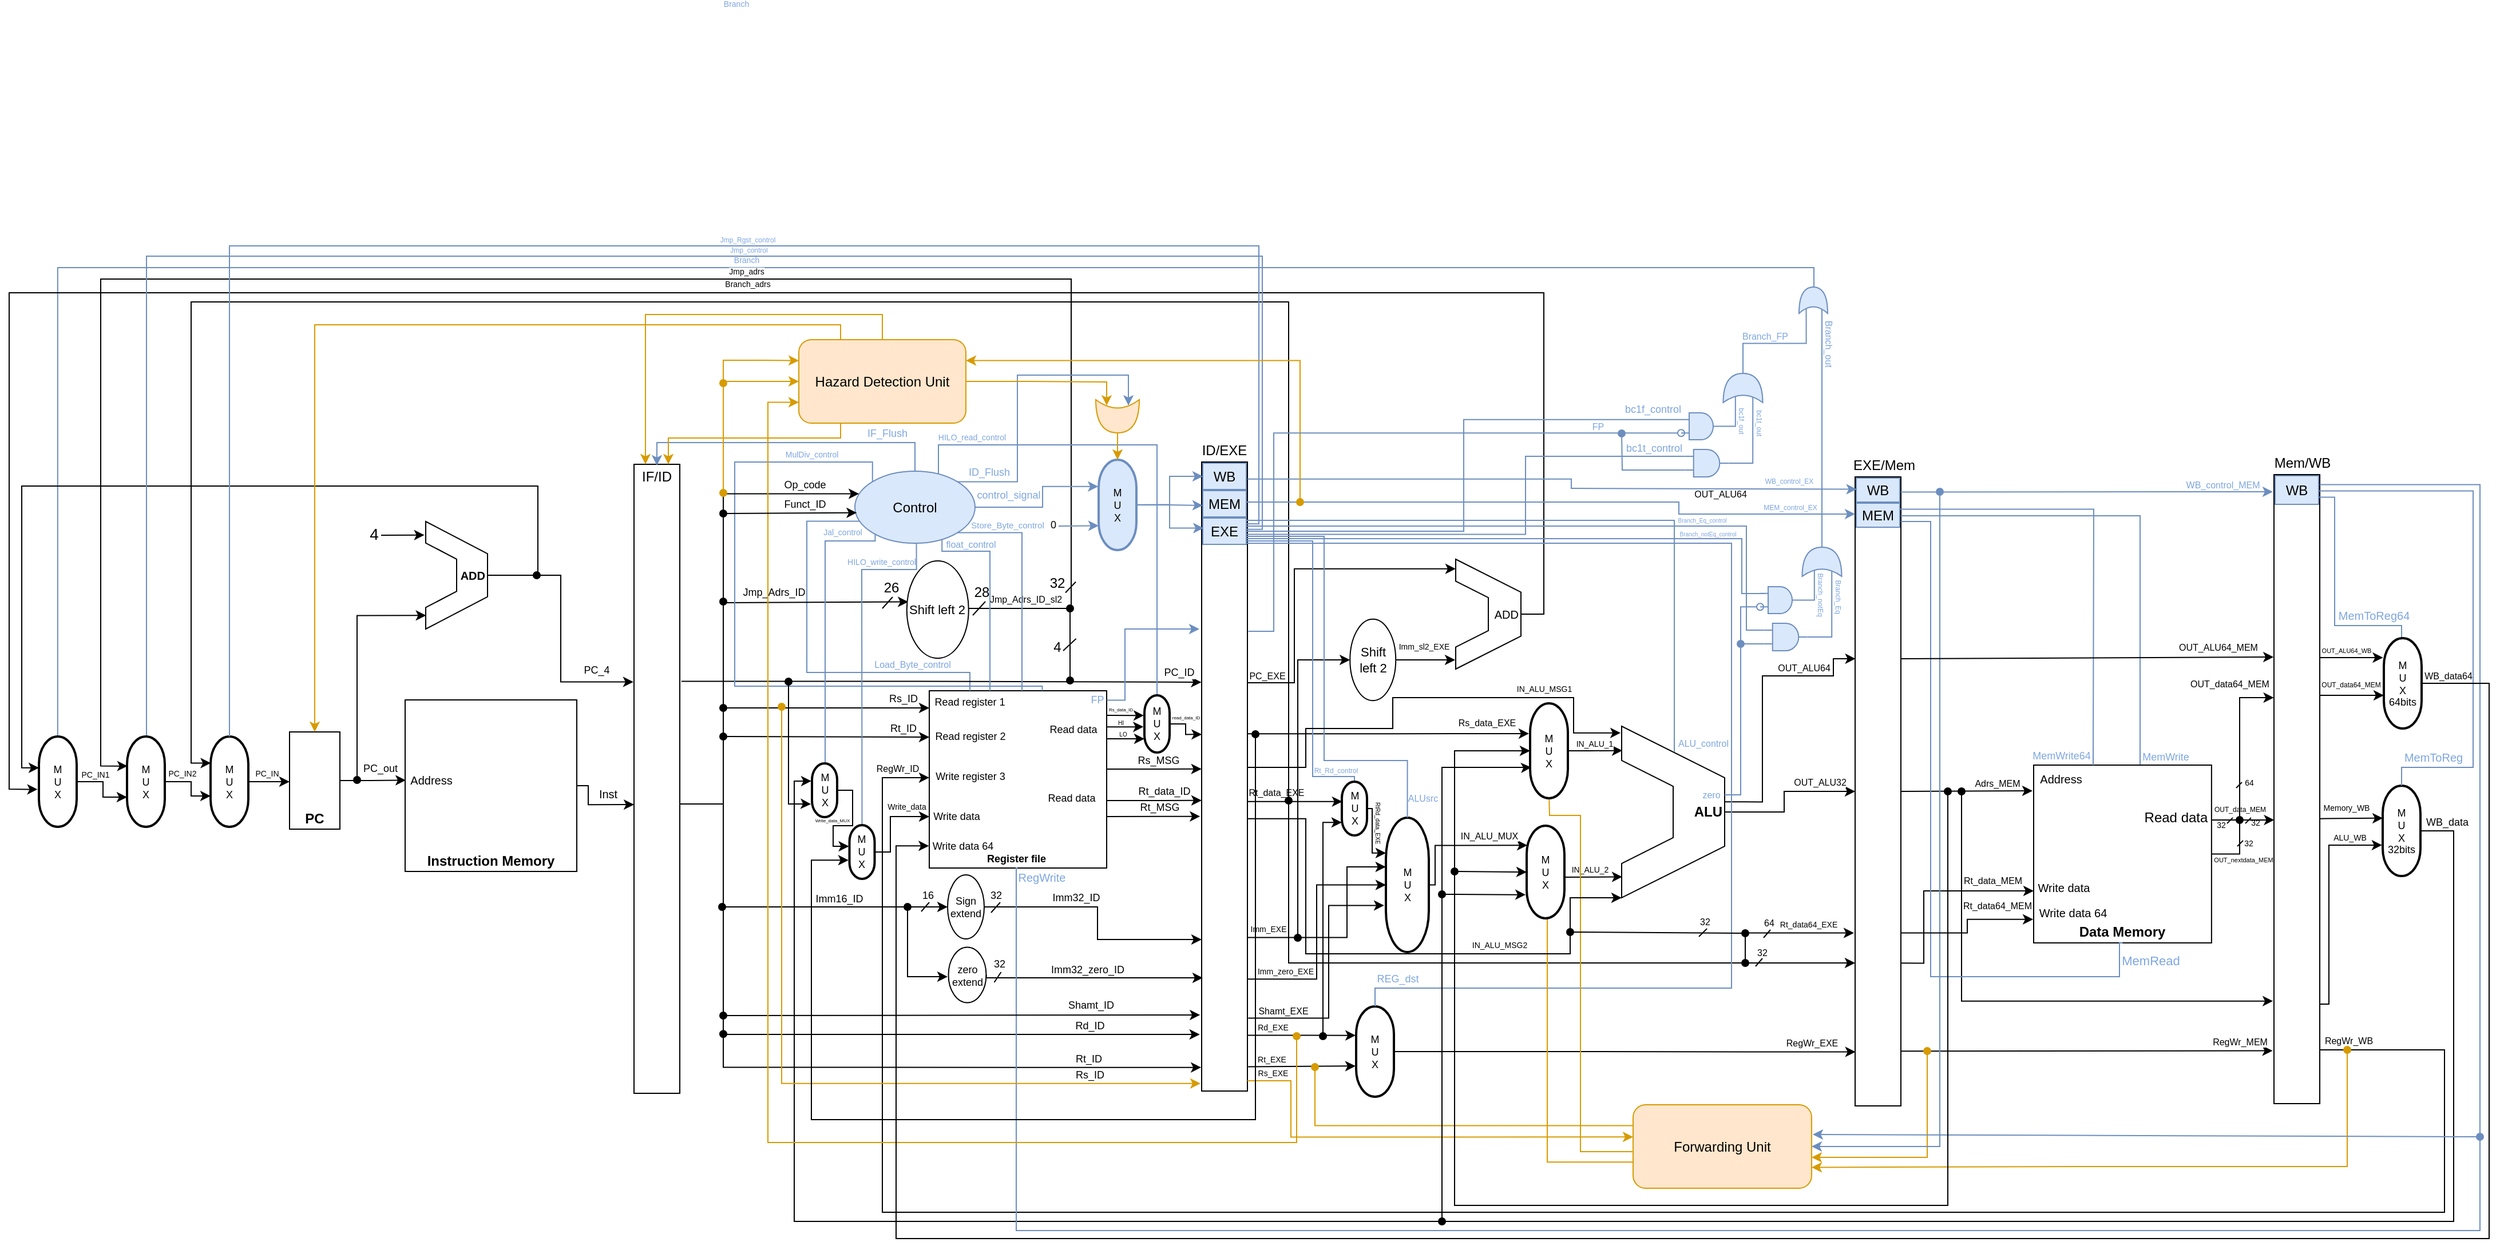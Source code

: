 <mxfile version="13.9.9" type="device" pages="2"><diagram id="AB5JkHMrll4wlASnLWRb" name="Page-1"><mxGraphModel dx="3252" dy="1839" grid="1" gridSize="1" guides="1" tooltips="1" connect="1" arrows="1" fold="1" page="1" pageScale="1" pageWidth="1169" pageHeight="827" math="0" shadow="0"><root><mxCell id="0"/><mxCell id="1" parent="0"/><mxCell id="K7d_WjlFKp9sG7A3PZkk-4" value="" style="rounded=0;whiteSpace=wrap;html=1;" parent="1" vertex="1"><mxGeometry x="1655" y="171" width="40" height="550" as="geometry"/></mxCell><mxCell id="K7d_WjlFKp9sG7A3PZkk-1" value="" style="rounded=0;whiteSpace=wrap;html=1;" parent="1" vertex="1"><mxGeometry x="222" y="162" width="40" height="550" as="geometry"/></mxCell><mxCell id="K7d_WjlFKp9sG7A3PZkk-2" value="" style="rounded=0;whiteSpace=wrap;html=1;" parent="1" vertex="1"><mxGeometry x="718" y="160" width="40" height="550" as="geometry"/></mxCell><mxCell id="K7d_WjlFKp9sG7A3PZkk-3" value="" style="rounded=0;whiteSpace=wrap;html=1;" parent="1" vertex="1"><mxGeometry x="1289" y="173" width="40" height="550" as="geometry"/></mxCell><mxCell id="K7d_WjlFKp9sG7A3PZkk-7" style="edgeStyle=orthogonalEdgeStyle;rounded=0;orthogonalLoop=1;jettySize=auto;html=1;exitX=1;exitY=0.5;exitDx=0;exitDy=0;entryX=0.004;entryY=0.468;entryDx=0;entryDy=0;entryPerimeter=0;" parent="1" source="K7d_WjlFKp9sG7A3PZkk-5" target="K7d_WjlFKp9sG7A3PZkk-6" edge="1"><mxGeometry relative="1" as="geometry"><Array as="points"><mxPoint x="-8" y="438"/></Array></mxGeometry></mxCell><mxCell id="0x6AuEIzULsIGt8jodUD-1" value="PC_out" style="edgeLabel;html=1;align=center;verticalAlign=middle;resizable=0;points=[];fontSize=9;" parent="K7d_WjlFKp9sG7A3PZkk-7" vertex="1" connectable="0"><mxGeometry x="0.127" relative="1" as="geometry"><mxPoint x="2.67" y="-10.45" as="offset"/></mxGeometry></mxCell><mxCell id="K7d_WjlFKp9sG7A3PZkk-5" value="&lt;b&gt;PC&lt;/b&gt;" style="rounded=0;whiteSpace=wrap;html=1;verticalAlign=bottom;" parent="1" vertex="1"><mxGeometry x="-79" y="396" width="44" height="85" as="geometry"/></mxCell><mxCell id="K7d_WjlFKp9sG7A3PZkk-8" style="edgeStyle=orthogonalEdgeStyle;rounded=0;orthogonalLoop=1;jettySize=auto;html=1;exitX=1;exitY=0.5;exitDx=0;exitDy=0;entryX=0.001;entryY=0.541;entryDx=0;entryDy=0;entryPerimeter=0;" parent="1" source="K7d_WjlFKp9sG7A3PZkk-6" target="K7d_WjlFKp9sG7A3PZkk-1" edge="1"><mxGeometry relative="1" as="geometry"><mxPoint x="218" y="444" as="targetPoint"/><Array as="points"><mxPoint x="182" y="443"/><mxPoint x="182" y="460"/></Array></mxGeometry></mxCell><mxCell id="0x6AuEIzULsIGt8jodUD-4" value="Inst" style="edgeLabel;html=1;align=center;verticalAlign=middle;resizable=0;points=[];fontSize=10;" parent="K7d_WjlFKp9sG7A3PZkk-8" vertex="1" connectable="0"><mxGeometry x="-0.396" y="-1" relative="1" as="geometry"><mxPoint x="18" y="-3.0" as="offset"/></mxGeometry></mxCell><mxCell id="K7d_WjlFKp9sG7A3PZkk-6" value="&lt;b&gt;Instruction Memory&lt;/b&gt;" style="whiteSpace=wrap;html=1;aspect=fixed;verticalAlign=bottom;" parent="1" vertex="1"><mxGeometry x="22" y="368" width="150" height="150" as="geometry"/></mxCell><mxCell id="K7d_WjlFKp9sG7A3PZkk-9" value="IF/ID" style="text;html=1;strokeColor=none;fillColor=none;align=center;verticalAlign=middle;whiteSpace=wrap;rounded=0;" parent="1" vertex="1"><mxGeometry x="222" y="163" width="40" height="20" as="geometry"/></mxCell><mxCell id="K7d_WjlFKp9sG7A3PZkk-11" value="&lt;b style=&quot;font-size: 9px;&quot;&gt;Register file&amp;nbsp;&lt;/b&gt;" style="whiteSpace=wrap;html=1;aspect=fixed;verticalAlign=bottom;fontSize=9;" parent="1" vertex="1"><mxGeometry x="480" y="360" width="155" height="155" as="geometry"/></mxCell><mxCell id="ZWzDG26XNlQPhXXdiv_t-21" style="edgeStyle=orthogonalEdgeStyle;rounded=0;orthogonalLoop=1;jettySize=auto;html=1;exitX=0.5;exitY=0;exitDx=0;exitDy=0;entryX=0.044;entryY=0.694;entryDx=0;entryDy=0;entryPerimeter=0;fillColor=#dae8fc;strokeColor=#6c8ebf;endArrow=none;endFill=0;" parent="1" source="K7d_WjlFKp9sG7A3PZkk-12" target="aewZuGy7uiSJJooos_Id-4" edge="1"><mxGeometry relative="1" as="geometry"><Array as="points"><mxPoint x="516" y="344"/><mxPoint x="373" y="344"/><mxPoint x="373" y="212"/></Array></mxGeometry></mxCell><mxCell id="IGee7oE6MoBDp59fzd2q-5" value="Load_Byte_control" style="edgeLabel;html=1;align=center;verticalAlign=middle;resizable=0;points=[];fontSize=8;fontColor=#7EA6E0;" parent="ZWzDG26XNlQPhXXdiv_t-21" vertex="1" connectable="0"><mxGeometry x="-0.539" y="-2" relative="1" as="geometry"><mxPoint x="10.94" y="-5" as="offset"/></mxGeometry></mxCell><mxCell id="K7d_WjlFKp9sG7A3PZkk-12" value="Read register 1" style="text;html=1;strokeColor=none;fillColor=none;align=center;verticalAlign=middle;whiteSpace=wrap;rounded=0;fontSize=9;" parent="1" vertex="1"><mxGeometry x="480" y="360" width="71" height="20" as="geometry"/></mxCell><mxCell id="K7d_WjlFKp9sG7A3PZkk-13" value="Read register 2" style="text;html=1;strokeColor=none;fillColor=none;align=center;verticalAlign=middle;whiteSpace=wrap;rounded=0;fontSize=9;" parent="1" vertex="1"><mxGeometry x="480" y="390" width="72" height="20" as="geometry"/></mxCell><mxCell id="K7d_WjlFKp9sG7A3PZkk-14" value="Write register 3" style="text;html=1;strokeColor=none;fillColor=none;align=center;verticalAlign=middle;whiteSpace=wrap;rounded=0;fontSize=9;" parent="1" vertex="1"><mxGeometry x="478.5" y="425" width="74" height="20" as="geometry"/></mxCell><mxCell id="K7d_WjlFKp9sG7A3PZkk-15" value="" style="endArrow=classic;html=1;fontSize=8;entryX=0;entryY=0.75;entryDx=0;entryDy=0;startArrow=oval;startFill=1;" parent="1" target="K7d_WjlFKp9sG7A3PZkk-12" edge="1"><mxGeometry width="50" height="50" relative="1" as="geometry"><mxPoint x="300" y="375" as="sourcePoint"/><mxPoint x="500" y="390" as="targetPoint"/></mxGeometry></mxCell><mxCell id="0x6AuEIzULsIGt8jodUD-6" value="Rs_ID" style="edgeLabel;html=1;align=center;verticalAlign=middle;resizable=0;points=[];fontSize=9;" parent="K7d_WjlFKp9sG7A3PZkk-15" vertex="1" connectable="0"><mxGeometry x="0.193" relative="1" as="geometry"><mxPoint x="49.67" y="-8" as="offset"/></mxGeometry></mxCell><mxCell id="K7d_WjlFKp9sG7A3PZkk-16" value="" style="endArrow=classic;html=1;fontSize=8;entryX=0;entryY=0.75;entryDx=0;entryDy=0;startArrow=oval;startFill=1;" parent="1" edge="1"><mxGeometry width="50" height="50" relative="1" as="geometry"><mxPoint x="300" y="400" as="sourcePoint"/><mxPoint x="480" y="400.52" as="targetPoint"/></mxGeometry></mxCell><mxCell id="0x6AuEIzULsIGt8jodUD-7" value="Rt_ID" style="edgeLabel;html=1;align=center;verticalAlign=middle;resizable=0;points=[];fontSize=9;" parent="K7d_WjlFKp9sG7A3PZkk-16" vertex="1" connectable="0"><mxGeometry x="0.25" y="1" relative="1" as="geometry"><mxPoint x="44.66" y="-6.32" as="offset"/></mxGeometry></mxCell><mxCell id="K7d_WjlFKp9sG7A3PZkk-18" value="Write data" style="text;html=1;strokeColor=none;fillColor=none;align=center;verticalAlign=middle;whiteSpace=wrap;rounded=0;fontSize=9;" parent="1" vertex="1"><mxGeometry x="480" y="460" width="48" height="20" as="geometry"/></mxCell><mxCell id="K7d_WjlFKp9sG7A3PZkk-19" value="ID/EXE" style="text;html=1;strokeColor=none;fillColor=none;align=center;verticalAlign=middle;whiteSpace=wrap;rounded=0;" parent="1" vertex="1"><mxGeometry x="718" y="140" width="40" height="20" as="geometry"/></mxCell><mxCell id="0x6AuEIzULsIGt8jodUD-40" style="edgeStyle=orthogonalEdgeStyle;rounded=0;orthogonalLoop=1;jettySize=auto;html=1;exitX=1;exitY=0.5;exitDx=0;exitDy=0;entryX=0;entryY=0.5;entryDx=0;entryDy=0;startArrow=none;startFill=0;endArrow=classic;endFill=1;fontSize=8;" parent="1" source="K7d_WjlFKp9sG7A3PZkk-20" target="K7d_WjlFKp9sG7A3PZkk-3" edge="1"><mxGeometry relative="1" as="geometry"><Array as="points"><mxPoint x="1227" y="466"/><mxPoint x="1227" y="448"/></Array></mxGeometry></mxCell><mxCell id="0x6AuEIzULsIGt8jodUD-45" value="OUT_ALU32" style="edgeLabel;html=1;align=center;verticalAlign=middle;resizable=0;points=[];fontSize=8;" parent="0x6AuEIzULsIGt8jodUD-40" vertex="1" connectable="0"><mxGeometry x="-0.362" y="1" relative="1" as="geometry"><mxPoint x="41" y="-25" as="offset"/></mxGeometry></mxCell><mxCell id="58LkJRwGjMe1tDAq0vPV-14" style="edgeStyle=orthogonalEdgeStyle;rounded=0;orthogonalLoop=1;jettySize=auto;html=1;exitX=1.004;exitY=0.441;exitDx=0;exitDy=0;entryX=0.009;entryY=0.289;entryDx=0;entryDy=0;entryPerimeter=0;exitPerimeter=0;" parent="1" source="K7d_WjlFKp9sG7A3PZkk-20" target="K7d_WjlFKp9sG7A3PZkk-3" edge="1"><mxGeometry relative="1" as="geometry"><Array as="points"><mxPoint x="1208" y="457"/><mxPoint x="1208" y="347"/><mxPoint x="1270" y="347"/><mxPoint x="1270" y="332"/></Array></mxGeometry></mxCell><mxCell id="58LkJRwGjMe1tDAq0vPV-38" value="OUT_ALU64" style="edgeLabel;html=1;align=center;verticalAlign=middle;resizable=0;points=[];fontSize=8;" parent="58LkJRwGjMe1tDAq0vPV-14" vertex="1" connectable="0"><mxGeometry x="0.559" relative="1" as="geometry"><mxPoint x="-7.67" y="-6.98" as="offset"/></mxGeometry></mxCell><mxCell id="K7d_WjlFKp9sG7A3PZkk-20" value="&lt;b&gt;&lt;font style=&quot;font-size: 12px&quot;&gt;ALU&lt;/font&gt;&lt;/b&gt;" style="shape=stencil(tZXRjoIwEEW/pq+bQsPq6wb1PyqOS2NtSdvV3b93oGCs0I0IJISkc7mHIb1DCcttySsgKS0J25A0TSjFO66vT2tuKyicL164EXwvwSvWGX2Cqzi4liFUCUa4WmVbQr/wmfpieaGVQojQygbKg44wLhR66a+Hta//C1YV8s/gwLRNNtXd68yPbAFqskSnIbPre95OZ6KGvSaL7NQ81ORNJsuxEgsxy/e8OH0b/aMOfVdUO2oDA8JdFlL6AYt9YMXruesJnXzWF/h/moawnVsK9eC+/wxaP5sKWI0FPGWMTvOvx9qz0P+ZTfOzsf7Q/sL+FVLbaHKwHgkPHguDmWs8vcQ2VX+ONIUb);whiteSpace=wrap;html=1;verticalAlign=middle;labelPosition=center;verticalLabelPosition=middle;align=right;textDirection=ltr;fontStyle=0;horizontal=1;fontSize=10;" parent="1" vertex="1"><mxGeometry x="1085" y="391" width="90" height="150" as="geometry"/></mxCell><mxCell id="K7d_WjlFKp9sG7A3PZkk-21" value="" style="endArrow=classic;html=1;fontSize=8;" parent="1" edge="1"><mxGeometry width="50" height="50" relative="1" as="geometry"><mxPoint x="635" y="402" as="sourcePoint"/><mxPoint x="668" y="402" as="targetPoint"/></mxGeometry></mxCell><mxCell id="0x6AuEIzULsIGt8jodUD-19" value="Rs_data_ID" style="edgeLabel;html=1;align=center;verticalAlign=middle;resizable=0;points=[];fontSize=4;" parent="K7d_WjlFKp9sG7A3PZkk-21" vertex="1" connectable="0"><mxGeometry x="-0.222" relative="1" as="geometry"><mxPoint x="-0.87" y="-25" as="offset"/></mxGeometry></mxCell><mxCell id="K7d_WjlFKp9sG7A3PZkk-23" value="Read data" style="text;html=1;strokeColor=none;fillColor=none;align=center;verticalAlign=middle;whiteSpace=wrap;rounded=0;fontSize=9;" parent="1" vertex="1"><mxGeometry x="582" y="384" width="48" height="20" as="geometry"/></mxCell><mxCell id="K7d_WjlFKp9sG7A3PZkk-24" value="Read data" style="text;html=1;strokeColor=none;fillColor=none;align=center;verticalAlign=middle;whiteSpace=wrap;rounded=0;fontSize=9;" parent="1" vertex="1"><mxGeometry x="582" y="444" width="45" height="20" as="geometry"/></mxCell><mxCell id="K7d_WjlFKp9sG7A3PZkk-25" value="" style="endArrow=classic;html=1;fontSize=8;entryX=0.319;entryY=1.029;entryDx=0;entryDy=0;entryPerimeter=0;exitX=1.003;exitY=0.432;exitDx=0;exitDy=0;exitPerimeter=0;edgeStyle=orthogonalEdgeStyle;rounded=0;" parent="1" source="K7d_WjlFKp9sG7A3PZkk-2" target="VpzTYFzU9qvsKFy-qK4x-29" edge="1"><mxGeometry width="50" height="50" relative="1" as="geometry"><mxPoint x="757" y="394" as="sourcePoint"/><mxPoint x="830" y="408" as="targetPoint"/></mxGeometry></mxCell><mxCell id="0x6AuEIzULsIGt8jodUD-32" value="Rs_data_EXE" style="edgeLabel;html=1;align=center;verticalAlign=middle;resizable=0;points=[];fontSize=8;" parent="K7d_WjlFKp9sG7A3PZkk-25" vertex="1" connectable="0"><mxGeometry x="-0.252" relative="1" as="geometry"><mxPoint x="116.31" y="-9.6" as="offset"/></mxGeometry></mxCell><mxCell id="K7d_WjlFKp9sG7A3PZkk-26" value="" style="endArrow=classic;html=1;fontSize=8;exitX=1;exitY=0.536;exitDx=0;exitDy=0;exitPerimeter=0;edgeStyle=orthogonalEdgeStyle;rounded=0;entryX=0.371;entryY=0.982;entryDx=0;entryDy=0;entryPerimeter=0;" parent="1" source="K7d_WjlFKp9sG7A3PZkk-2" target="Uv6r0L0bapsQS7u6r0H9-3" edge="1"><mxGeometry width="50" height="50" relative="1" as="geometry"><mxPoint x="758" y="457" as="sourcePoint"/><mxPoint x="846.556" y="456.386" as="targetPoint"/><Array as="points"><mxPoint x="758" y="457"/></Array></mxGeometry></mxCell><mxCell id="0x6AuEIzULsIGt8jodUD-33" value="Rt_data_EXE" style="edgeLabel;html=1;align=center;verticalAlign=middle;resizable=0;points=[];fontSize=8;labelBackgroundColor=#FFFFFF;" parent="K7d_WjlFKp9sG7A3PZkk-26" vertex="1" connectable="0"><mxGeometry x="-0.211" relative="1" as="geometry"><mxPoint x="-6.49" y="-7.92" as="offset"/></mxGeometry></mxCell><mxCell id="58LkJRwGjMe1tDAq0vPV-41" style="edgeStyle=orthogonalEdgeStyle;rounded=0;orthogonalLoop=1;jettySize=auto;html=1;exitX=1;exitY=0.5;exitDx=0;exitDy=0;startArrow=none;startFill=0;endArrow=none;endFill=0;fontSize=5.5;fontColor=#000000;" parent="1" source="K7d_WjlFKp9sG7A3PZkk-28" edge="1"><mxGeometry relative="1" as="geometry"><mxPoint x="1625" y="473" as="targetPoint"/></mxGeometry></mxCell><mxCell id="58LkJRwGjMe1tDAq0vPV-43" value="OUT_nextdata_MEM" style="edgeLabel;html=1;align=center;verticalAlign=middle;resizable=0;points=[];fontSize=5.5;fontColor=#000000;" parent="58LkJRwGjMe1tDAq0vPV-41" vertex="1" connectable="0"><mxGeometry x="-0.582" relative="1" as="geometry"><mxPoint x="15.39" y="5.42" as="offset"/></mxGeometry></mxCell><mxCell id="K7d_WjlFKp9sG7A3PZkk-28" value="&lt;b&gt;Data Memory&lt;/b&gt;" style="whiteSpace=wrap;html=1;aspect=fixed;verticalAlign=bottom;" parent="1" vertex="1"><mxGeometry x="1445" y="425" width="155.44" height="155.44" as="geometry"/></mxCell><mxCell id="K7d_WjlFKp9sG7A3PZkk-29" value="Address" style="text;html=1;strokeColor=none;fillColor=none;align=center;verticalAlign=middle;whiteSpace=wrap;rounded=0;fontSize=10;" parent="1" vertex="1"><mxGeometry x="1444" y="426.5" width="50" height="21" as="geometry"/></mxCell><mxCell id="K7d_WjlFKp9sG7A3PZkk-30" value="Write data" style="text;html=1;strokeColor=none;fillColor=none;align=center;verticalAlign=middle;whiteSpace=wrap;rounded=0;fontSize=10;" parent="1" vertex="1"><mxGeometry x="1442" y="522" width="59" height="20" as="geometry"/></mxCell><mxCell id="K7d_WjlFKp9sG7A3PZkk-31" value="" style="endArrow=classic;html=1;fontSize=8;exitX=1;exitY=0.5;exitDx=0;exitDy=0;entryX=0;entryY=1;entryDx=0;entryDy=0;" parent="1" source="K7d_WjlFKp9sG7A3PZkk-3" target="K7d_WjlFKp9sG7A3PZkk-29" edge="1"><mxGeometry width="50" height="50" relative="1" as="geometry"><mxPoint x="1355" y="463" as="sourcePoint"/><mxPoint x="1405" y="413" as="targetPoint"/></mxGeometry></mxCell><mxCell id="0x6AuEIzULsIGt8jodUD-46" value="Adrs_MEM" style="edgeLabel;html=1;align=center;verticalAlign=middle;resizable=0;points=[];fontSize=8;" parent="K7d_WjlFKp9sG7A3PZkk-31" vertex="1" connectable="0"><mxGeometry x="-0.172" y="-1" relative="1" as="geometry"><mxPoint x="36.41" y="-7.79" as="offset"/></mxGeometry></mxCell><mxCell id="K7d_WjlFKp9sG7A3PZkk-32" value="" style="endArrow=classic;html=1;fontSize=8;rounded=0;edgeStyle=orthogonalEdgeStyle;entryX=0;entryY=0.75;entryDx=0;entryDy=0;exitX=1.003;exitY=0.773;exitDx=0;exitDy=0;exitPerimeter=0;" parent="1" source="K7d_WjlFKp9sG7A3PZkk-3" edge="1"><mxGeometry width="50" height="50" relative="1" as="geometry"><mxPoint x="1330" y="571.94" as="sourcePoint"/><mxPoint x="1445" y="535" as="targetPoint"/><Array as="points"><mxPoint x="1349" y="598"/><mxPoint x="1349" y="535"/></Array></mxGeometry></mxCell><mxCell id="0x6AuEIzULsIGt8jodUD-47" value="Rt_data_MEM" style="edgeLabel;html=1;align=center;verticalAlign=middle;resizable=0;points=[];fontSize=8;" parent="K7d_WjlFKp9sG7A3PZkk-32" vertex="1" connectable="0"><mxGeometry x="0.463" y="1" relative="1" as="geometry"><mxPoint x="12.02" y="-8.01" as="offset"/></mxGeometry></mxCell><mxCell id="K7d_WjlFKp9sG7A3PZkk-33" value="EXE/Mem" style="text;html=1;strokeColor=none;fillColor=none;align=center;verticalAlign=middle;whiteSpace=wrap;rounded=0;" parent="1" vertex="1"><mxGeometry x="1291.5" y="153" width="45" height="20" as="geometry"/></mxCell><mxCell id="K7d_WjlFKp9sG7A3PZkk-34" value="Mem/WB" style="text;html=1;strokeColor=none;fillColor=none;align=center;verticalAlign=middle;whiteSpace=wrap;rounded=0;" parent="1" vertex="1"><mxGeometry x="1656.25" y="151" width="47.5" height="20" as="geometry"/></mxCell><mxCell id="K7d_WjlFKp9sG7A3PZkk-35" value="" style="endArrow=classic;html=1;fontSize=8;entryX=0.007;entryY=0.549;entryDx=0;entryDy=0;entryPerimeter=0;" parent="1" target="K7d_WjlFKp9sG7A3PZkk-4" edge="1"><mxGeometry width="50" height="50" relative="1" as="geometry"><mxPoint x="1601" y="473" as="sourcePoint"/><mxPoint x="1615" y="473" as="targetPoint"/></mxGeometry></mxCell><mxCell id="0x6AuEIzULsIGt8jodUD-49" value="OUT_data_MEM" style="edgeLabel;html=1;align=center;verticalAlign=middle;resizable=0;points=[];fontSize=6;" parent="K7d_WjlFKp9sG7A3PZkk-35" vertex="1" connectable="0"><mxGeometry x="0.214" y="1" relative="1" as="geometry"><mxPoint x="-9.05" y="-7.97" as="offset"/></mxGeometry></mxCell><mxCell id="K7d_WjlFKp9sG7A3PZkk-36" value="Read data" style="text;html=1;strokeColor=none;fillColor=none;align=center;verticalAlign=middle;whiteSpace=wrap;rounded=0;fontSize=12;" parent="1" vertex="1"><mxGeometry x="1539.44" y="461" width="61" height="20" as="geometry"/></mxCell><mxCell id="K7d_WjlFKp9sG7A3PZkk-37" value="Address" style="text;html=1;strokeColor=none;fillColor=none;align=center;verticalAlign=middle;whiteSpace=wrap;rounded=0;fontSize=10;" parent="1" vertex="1"><mxGeometry x="22" y="428" width="46" height="20" as="geometry"/></mxCell><mxCell id="K7d_WjlFKp9sG7A3PZkk-38" value="&lt;b&gt;ADD&lt;/b&gt;" style="shape=stencil(tZXRjoIwEEW/pq+bQsPq6wb1PyqOS2NtSdvV3b93oGCs0I0IJISkc7mHIb1DCcttySsgKS0J25A0TSjFO66vT2tuKyicL164EXwvwSvWGX2Cqzi4liFUCUa4WmVbQr/wmfpieaGVQojQygbKg44wLhR66a+Hta//C1YV8s/gwLRNNtXd68yPbAFqskSnIbPre95OZ6KGvSaL7NQ81ORNJsuxEgsxy/e8OH0b/aMOfVdUO2oDA8JdFlL6AYt9YMXruesJnXzWF/h/moawnVsK9eC+/wxaP5sKWI0FPGWMTvOvx9qz0P+ZTfOzsf7Q/sL+FVLbaHKwHgkPHguDmWs8vcQ2VX+ONIUb);whiteSpace=wrap;html=1;verticalAlign=middle;labelPosition=center;verticalLabelPosition=middle;align=right;textDirection=ltr;fontStyle=0;horizontal=1;fontSize=10;" parent="1" vertex="1"><mxGeometry x="40" y="212" width="54" height="94" as="geometry"/></mxCell><mxCell id="K7d_WjlFKp9sG7A3PZkk-39" value="" style="endArrow=classic;html=1;fontSize=9;entryX=0.006;entryY=0.874;entryDx=0;entryDy=0;entryPerimeter=0;edgeStyle=orthogonalEdgeStyle;rounded=0;startArrow=oval;startFill=1;" parent="1" target="K7d_WjlFKp9sG7A3PZkk-38" edge="1"><mxGeometry width="50" height="50" relative="1" as="geometry"><mxPoint x="-20" y="438" as="sourcePoint"/><mxPoint x="252" y="290" as="targetPoint"/><Array as="points"><mxPoint x="-20" y="294"/></Array></mxGeometry></mxCell><mxCell id="K7d_WjlFKp9sG7A3PZkk-40" value="" style="endArrow=classic;html=1;fontSize=9;entryX=-0.021;entryY=0.126;entryDx=0;entryDy=0;entryPerimeter=0;" parent="1" target="K7d_WjlFKp9sG7A3PZkk-38" edge="1"><mxGeometry width="50" height="50" relative="1" as="geometry"><mxPoint x="1" y="224" as="sourcePoint"/><mxPoint x="54" y="234" as="targetPoint"/></mxGeometry></mxCell><mxCell id="K7d_WjlFKp9sG7A3PZkk-41" value="&lt;font style=&quot;font-size: 14px&quot;&gt;4&lt;/font&gt;" style="text;html=1;strokeColor=none;fillColor=none;align=center;verticalAlign=middle;whiteSpace=wrap;rounded=0;fontSize=9;" parent="1" vertex="1"><mxGeometry x="-17" y="216" width="24" height="13" as="geometry"/></mxCell><mxCell id="K7d_WjlFKp9sG7A3PZkk-95" style="edgeStyle=orthogonalEdgeStyle;rounded=0;orthogonalLoop=1;jettySize=auto;html=1;exitX=0.5;exitY=0;exitDx=0;exitDy=0;entryX=-0.001;entryY=0.747;entryDx=0;entryDy=0;startArrow=none;startFill=0;endArrow=classic;endFill=1;fontSize=11;entryPerimeter=0;" parent="1" source="K7d_WjlFKp9sG7A3PZkk-44" edge="1"><mxGeometry relative="1" as="geometry"><Array as="points"><mxPoint x="627" y="578.09"/></Array><mxPoint x="717.96" y="577.53" as="targetPoint"/></mxGeometry></mxCell><mxCell id="0x6AuEIzULsIGt8jodUD-17" value="Imm32_ID" style="edgeLabel;html=1;align=center;verticalAlign=middle;resizable=0;points=[];fontSize=9;" parent="K7d_WjlFKp9sG7A3PZkk-95" vertex="1" connectable="0"><mxGeometry x="-0.478" y="1" relative="1" as="geometry"><mxPoint x="22.86" y="-7" as="offset"/></mxGeometry></mxCell><mxCell id="K7d_WjlFKp9sG7A3PZkk-50" style="edgeStyle=orthogonalEdgeStyle;rounded=0;orthogonalLoop=1;jettySize=auto;html=1;exitX=0.5;exitY=0;exitDx=0;exitDy=0;exitPerimeter=0;entryX=0.329;entryY=1.023;entryDx=0;entryDy=0;startArrow=none;startFill=0;fontSize=9;entryPerimeter=0;" parent="1" source="K7d_WjlFKp9sG7A3PZkk-46" target="JIsizZoGXhIFBTnODTDl-2" edge="1"><mxGeometry relative="1" as="geometry"><Array as="points"><mxPoint x="1812" y="483"/><mxPoint x="1812" y="824"/><mxPoint x="362" y="824"/><mxPoint x="362" y="439"/></Array></mxGeometry></mxCell><mxCell id="0x6AuEIzULsIGt8jodUD-26" value="WB_data" style="edgeLabel;html=1;align=center;verticalAlign=middle;resizable=0;points=[];fontSize=9;" parent="K7d_WjlFKp9sG7A3PZkk-50" vertex="1" connectable="0"><mxGeometry x="-0.977" y="2" relative="1" as="geometry"><mxPoint x="-2.81" y="-5.52" as="offset"/></mxGeometry></mxCell><mxCell id="K7d_WjlFKp9sG7A3PZkk-46" value="M&lt;br&gt;U&lt;br&gt;X&lt;br&gt;32bits" style="strokeWidth=2;html=1;shape=mxgraph.flowchart.terminator;whiteSpace=wrap;fontSize=9;rotation=90;horizontal=0;" parent="1" vertex="1"><mxGeometry x="1727" y="466" width="79" height="33" as="geometry"/></mxCell><mxCell id="K7d_WjlFKp9sG7A3PZkk-49" value="" style="endArrow=classic;html=1;fontSize=9;edgeStyle=orthogonalEdgeStyle;rounded=0;startArrow=oval;startFill=1;entryX=-0.022;entryY=0.837;entryDx=0;entryDy=0;entryPerimeter=0;" parent="1" target="K7d_WjlFKp9sG7A3PZkk-4" edge="1"><mxGeometry width="50" height="50" relative="1" as="geometry"><mxPoint x="1382" y="448" as="sourcePoint"/><mxPoint x="1623.03" y="715.5" as="targetPoint"/><Array as="points"><mxPoint x="1382" y="447"/><mxPoint x="1382" y="631"/></Array></mxGeometry></mxCell><mxCell id="K7d_WjlFKp9sG7A3PZkk-51" value="" style="endArrow=classic;html=1;fontSize=9;edgeStyle=orthogonalEdgeStyle;rounded=0;entryX=-0.041;entryY=0.91;entryDx=0;entryDy=0;entryPerimeter=0;" parent="1" target="K7d_WjlFKp9sG7A3PZkk-2" edge="1"><mxGeometry width="50" height="50" relative="1" as="geometry"><mxPoint x="262" y="459" as="sourcePoint"/><mxPoint x="716" y="660" as="targetPoint"/><Array as="points"><mxPoint x="300" y="459"/><mxPoint x="300" y="660"/></Array></mxGeometry></mxCell><mxCell id="0x6AuEIzULsIGt8jodUD-14" value="Rd_ID" style="edgeLabel;html=1;align=center;verticalAlign=middle;resizable=0;points=[];fontSize=9;" parent="K7d_WjlFKp9sG7A3PZkk-51" vertex="1" connectable="0"><mxGeometry x="0.64" y="2" relative="1" as="geometry"><mxPoint x="20.77" y="-5.5" as="offset"/></mxGeometry></mxCell><mxCell id="K7d_WjlFKp9sG7A3PZkk-54" value="" style="endArrow=classic;html=1;fontSize=9;exitX=1;exitY=0.908;exitDx=0;exitDy=0;exitPerimeter=0;entryX=0.321;entryY=1.012;entryDx=0;entryDy=0;entryPerimeter=0;" parent="1" target="3418ZoQHNURM2QYDk_ci-3" edge="1"><mxGeometry width="50" height="50" relative="1" as="geometry"><mxPoint x="758.0" y="661.25" as="sourcePoint"/><mxPoint x="843" y="662.09" as="targetPoint"/></mxGeometry></mxCell><mxCell id="0x6AuEIzULsIGt8jodUD-36" value="Rd_EXE" style="edgeLabel;html=1;align=center;verticalAlign=middle;resizable=0;points=[];fontSize=7;" parent="K7d_WjlFKp9sG7A3PZkk-54" vertex="1" connectable="0"><mxGeometry x="-0.183" y="-1" relative="1" as="geometry"><mxPoint x="-16.64" y="-7.29" as="offset"/></mxGeometry></mxCell><mxCell id="K7d_WjlFKp9sG7A3PZkk-55" value="" style="endArrow=classic;html=1;fontSize=9;exitX=0.989;exitY=0.913;exitDx=0;exitDy=0;exitPerimeter=0;entryX=-0.03;entryY=0.916;entryDx=0;entryDy=0;entryPerimeter=0;" parent="1" source="K7d_WjlFKp9sG7A3PZkk-3" target="K7d_WjlFKp9sG7A3PZkk-4" edge="1"><mxGeometry width="50" height="50" relative="1" as="geometry"><mxPoint x="1329" y="676" as="sourcePoint"/><mxPoint x="1654" y="674" as="targetPoint"/></mxGeometry></mxCell><mxCell id="0x6AuEIzULsIGt8jodUD-48" value="RegWr_MEM" style="edgeLabel;html=1;align=center;verticalAlign=middle;resizable=0;points=[];fontSize=8;" parent="K7d_WjlFKp9sG7A3PZkk-55" vertex="1" connectable="0"><mxGeometry x="-0.546" relative="1" as="geometry"><mxPoint x="221.73" y="-8.07" as="offset"/></mxGeometry></mxCell><mxCell id="K7d_WjlFKp9sG7A3PZkk-57" value="" style="endArrow=classic;html=1;fontSize=9;entryX=0.02;entryY=0.549;entryDx=0;entryDy=0;edgeStyle=orthogonalEdgeStyle;rounded=0;entryPerimeter=0;" parent="1" source="K7d_WjlFKp9sG7A3PZkk-4" target="K7d_WjlFKp9sG7A3PZkk-14" edge="1"><mxGeometry width="50" height="50" relative="1" as="geometry"><mxPoint x="1408" y="630" as="sourcePoint"/><mxPoint x="1732.0" y="629" as="targetPoint"/><Array as="points"><mxPoint x="1804" y="674"/><mxPoint x="1804" y="816"/><mxPoint x="439" y="816"/><mxPoint x="439" y="436"/></Array></mxGeometry></mxCell><mxCell id="0x6AuEIzULsIGt8jodUD-9" value="RegWr_ID" style="edgeLabel;html=1;align=center;verticalAlign=middle;resizable=0;points=[];fontSize=8;" parent="K7d_WjlFKp9sG7A3PZkk-57" vertex="1" connectable="0"><mxGeometry x="0.972" y="1" relative="1" as="geometry"><mxPoint x="-3.331e-16" y="-7.5" as="offset"/></mxGeometry></mxCell><mxCell id="0x6AuEIzULsIGt8jodUD-55" value="RegWr_WB" style="edgeLabel;html=1;align=center;verticalAlign=middle;resizable=0;points=[];fontSize=8;" parent="K7d_WjlFKp9sG7A3PZkk-57" vertex="1" connectable="0"><mxGeometry x="-0.953" relative="1" as="geometry"><mxPoint x="-23.6" y="-8" as="offset"/></mxGeometry></mxCell><mxCell id="VpzTYFzU9qvsKFy-qK4x-32" style="edgeStyle=orthogonalEdgeStyle;rounded=0;orthogonalLoop=1;jettySize=auto;html=1;exitX=0.5;exitY=0;exitDx=0;exitDy=0;exitPerimeter=0;entryX=0.212;entryY=0.983;entryDx=0;entryDy=0;entryPerimeter=0;startArrow=none;startFill=0;endArrow=classic;endFill=1;strokeColor=#000000;" parent="1" source="K7d_WjlFKp9sG7A3PZkk-58" target="VpzTYFzU9qvsKFy-qK4x-28" edge="1"><mxGeometry relative="1" as="geometry"><Array as="points"><mxPoint x="922" y="530"/><mxPoint x="922" y="495"/></Array></mxGeometry></mxCell><mxCell id="0x6AuEIzULsIGt8jodUD-41" value="IN_ALU_MUX" style="edgeLabel;html=1;align=center;verticalAlign=middle;resizable=0;points=[];fontSize=8;" parent="VpzTYFzU9qvsKFy-qK4x-32" vertex="1" connectable="0"><mxGeometry x="0.56" relative="1" as="geometry"><mxPoint x="-7.07" y="-8.18" as="offset"/></mxGeometry></mxCell><mxCell id="K7d_WjlFKp9sG7A3PZkk-58" value="M&lt;br&gt;U&lt;br&gt;X" style="strokeWidth=2;html=1;shape=mxgraph.flowchart.terminator;whiteSpace=wrap;fontSize=9;rotation=90;horizontal=0;" parent="1" vertex="1"><mxGeometry x="839" y="511" width="117.5" height="37.5" as="geometry"/></mxCell><mxCell id="K7d_WjlFKp9sG7A3PZkk-59" value="" style="endArrow=classic;html=1;fontSize=9;rounded=0;edgeStyle=orthogonalEdgeStyle;exitX=1;exitY=0.75;exitDx=0;exitDy=0;entryX=0.367;entryY=1.002;entryDx=0;entryDy=0;entryPerimeter=0;" parent="1" target="K7d_WjlFKp9sG7A3PZkk-58" edge="1"><mxGeometry width="50" height="50" relative="1" as="geometry"><mxPoint x="758.0" y="575.8" as="sourcePoint"/><mxPoint x="879" y="547" as="targetPoint"/><Array as="points"><mxPoint x="845" y="576"/><mxPoint x="845" y="514"/><mxPoint x="879" y="514"/></Array></mxGeometry></mxCell><mxCell id="K7d_WjlFKp9sG7A3PZkk-62" value="32" style="text;html=1;strokeColor=none;fillColor=none;align=center;verticalAlign=middle;whiteSpace=wrap;rounded=0;fontSize=9;" parent="1" vertex="1"><mxGeometry x="527" y="533" width="23" height="11" as="geometry"/></mxCell><mxCell id="K7d_WjlFKp9sG7A3PZkk-64" value="" style="endArrow=none;html=1;fontSize=9;" parent="1" edge="1"><mxGeometry width="50" height="50" relative="1" as="geometry"><mxPoint x="534" y="554" as="sourcePoint"/><mxPoint x="542" y="545" as="targetPoint"/></mxGeometry></mxCell><mxCell id="K7d_WjlFKp9sG7A3PZkk-74" style="edgeStyle=orthogonalEdgeStyle;rounded=0;orthogonalLoop=1;jettySize=auto;html=1;exitX=0.5;exitY=0;exitDx=0;exitDy=0;entryX=-0.008;entryY=0.917;entryDx=0;entryDy=0;entryPerimeter=0;startArrow=none;startFill=0;fontSize=11;" parent="1" source="K7d_WjlFKp9sG7A3PZkk-65" target="K7d_WjlFKp9sG7A3PZkk-72" edge="1"><mxGeometry relative="1" as="geometry"/></mxCell><mxCell id="0x6AuEIzULsIGt8jodUD-61" value="Imm_sl2_EXE" style="edgeLabel;html=1;align=center;verticalAlign=middle;resizable=0;points=[];fontSize=7;" parent="K7d_WjlFKp9sG7A3PZkk-74" vertex="1" connectable="0"><mxGeometry x="-0.181" relative="1" as="geometry"><mxPoint x="2.68" y="-11.01" as="offset"/></mxGeometry></mxCell><mxCell id="K7d_WjlFKp9sG7A3PZkk-65" value="&lt;font style=&quot;font-size: 11px&quot;&gt;Shift left 2&lt;/font&gt;" style="ellipse;whiteSpace=wrap;html=1;fontSize=9;rotation=90;horizontal=0;" parent="1" vertex="1"><mxGeometry x="832" y="313" width="71.25" height="40" as="geometry"/></mxCell><mxCell id="K7d_WjlFKp9sG7A3PZkk-69" value="" style="endArrow=classic;html=1;fontSize=11;entryX=0.5;entryY=1;entryDx=0;entryDy=0;edgeStyle=orthogonalEdgeStyle;rounded=0;startArrow=oval;startFill=1;" parent="1" target="K7d_WjlFKp9sG7A3PZkk-65" edge="1"><mxGeometry width="50" height="50" relative="1" as="geometry"><mxPoint x="802" y="576" as="sourcePoint"/><mxPoint x="886" y="318" as="targetPoint"/><Array as="points"><mxPoint x="802" y="333"/></Array></mxGeometry></mxCell><mxCell id="0x6AuEIzULsIGt8jodUD-31" value="Imm_EXE" style="edgeLabel;html=1;align=center;verticalAlign=middle;resizable=0;points=[];fontSize=7;" parent="K7d_WjlFKp9sG7A3PZkk-69" vertex="1" connectable="0"><mxGeometry x="0.744" y="-1" relative="1" as="geometry"><mxPoint x="-34.67" y="235" as="offset"/></mxGeometry></mxCell><mxCell id="K7d_WjlFKp9sG7A3PZkk-71" style="edgeStyle=orthogonalEdgeStyle;rounded=0;orthogonalLoop=1;jettySize=auto;html=1;startArrow=none;startFill=0;fontSize=9;exitX=1.035;exitY=0.345;exitDx=0;exitDy=0;exitPerimeter=0;entryX=-0.007;entryY=0.35;entryDx=0;entryDy=0;entryPerimeter=0;" parent="1" source="K7d_WjlFKp9sG7A3PZkk-1" target="K7d_WjlFKp9sG7A3PZkk-2" edge="1"><mxGeometry relative="1" as="geometry"><mxPoint x="360" y="342" as="sourcePoint"/><mxPoint x="681" y="342" as="targetPoint"/><Array as="points"><mxPoint x="472" y="352"/></Array></mxGeometry></mxCell><mxCell id="0x6AuEIzULsIGt8jodUD-21" value="PC_ID" style="edgeLabel;html=1;align=center;verticalAlign=middle;resizable=0;points=[];fontSize=9;" parent="K7d_WjlFKp9sG7A3PZkk-71" vertex="1" connectable="0"><mxGeometry x="-0.414" y="1" relative="1" as="geometry"><mxPoint x="301.5" y="-6.8" as="offset"/></mxGeometry></mxCell><mxCell id="K7d_WjlFKp9sG7A3PZkk-72" value="ADD" style="shape=stencil(tZXRjoIwEEW/pq+bQsPq6wb1PyqOS2NtSdvV3b93oGCs0I0IJISkc7mHIb1DCcttySsgKS0J25A0TSjFO66vT2tuKyicL164EXwvwSvWGX2Cqzi4liFUCUa4WmVbQr/wmfpieaGVQojQygbKg44wLhR66a+Hta//C1YV8s/gwLRNNtXd68yPbAFqskSnIbPre95OZ6KGvSaL7NQ81ORNJsuxEgsxy/e8OH0b/aMOfVdUO2oDA8JdFlL6AYt9YMXruesJnXzWF/h/moawnVsK9eC+/wxaP5sKWI0FPGWMTvOvx9qz0P+ZTfOzsf7Q/sL+FVLbaHKwHgkPHguDmWs8vcQ2VX+ONIUb);whiteSpace=wrap;html=1;verticalAlign=middle;labelPosition=center;verticalLabelPosition=middle;align=right;textDirection=ltr;fontStyle=0;horizontal=1;fontSize=10;" parent="1" vertex="1"><mxGeometry x="940" y="245" width="57" height="96" as="geometry"/></mxCell><mxCell id="K7d_WjlFKp9sG7A3PZkk-73" value="" style="endArrow=classic;html=1;fontSize=11;entryX=0;entryY=0.087;entryDx=0;entryDy=0;entryPerimeter=0;edgeStyle=orthogonalEdgeStyle;rounded=0;" parent="1" target="K7d_WjlFKp9sG7A3PZkk-72" edge="1"><mxGeometry width="50" height="50" relative="1" as="geometry"><mxPoint x="758" y="353" as="sourcePoint"/><mxPoint x="991" y="296" as="targetPoint"/><Array as="points"><mxPoint x="758" y="353"/><mxPoint x="799" y="353"/><mxPoint x="799" y="253"/></Array></mxGeometry></mxCell><mxCell id="0x6AuEIzULsIGt8jodUD-30" value="PC_EXE" style="edgeLabel;html=1;align=center;verticalAlign=middle;resizable=0;points=[];fontSize=8;" parent="K7d_WjlFKp9sG7A3PZkk-73" vertex="1" connectable="0"><mxGeometry x="0.191" relative="1" as="geometry"><mxPoint x="-50.72" y="93.61" as="offset"/></mxGeometry></mxCell><mxCell id="VpzTYFzU9qvsKFy-qK4x-18" style="edgeStyle=orthogonalEdgeStyle;rounded=0;orthogonalLoop=1;jettySize=auto;html=1;exitX=1;exitY=0.5;exitDx=0;exitDy=0;exitPerimeter=0;entryX=0.175;entryY=0.75;entryDx=0;entryDy=0;entryPerimeter=0;startArrow=none;startFill=0;endArrow=none;endFill=0;strokeColor=#6c8ebf;fillColor=#dae8fc;" parent="1" source="K7d_WjlFKp9sG7A3PZkk-77" target="VpzTYFzU9qvsKFy-qK4x-16" edge="1"><mxGeometry relative="1" as="geometry"/></mxCell><mxCell id="IGee7oE6MoBDp59fzd2q-15" value="Branch_Eq" style="edgeLabel;html=1;align=center;verticalAlign=middle;resizable=0;points=[];fontSize=6;fontColor=#7EA6E0;rotation=90;" parent="VpzTYFzU9qvsKFy-qK4x-18" vertex="1" connectable="0"><mxGeometry x="0.173" y="-1" relative="1" as="geometry"><mxPoint x="4.38" y="-11.25" as="offset"/></mxGeometry></mxCell><mxCell id="K7d_WjlFKp9sG7A3PZkk-77" value="" style="verticalLabelPosition=bottom;shadow=0;dashed=0;align=center;html=1;verticalAlign=top;shape=mxgraph.electrical.logic_gates.logic_gate;operation=and;fontSize=11;fillColor=#dae8fc;strokeColor=#6c8ebf;" parent="1" vertex="1"><mxGeometry x="1209.25" y="301" width="38" height="24" as="geometry"/></mxCell><mxCell id="K7d_WjlFKp9sG7A3PZkk-82" style="edgeStyle=orthogonalEdgeStyle;rounded=0;orthogonalLoop=1;jettySize=auto;html=1;startArrow=none;startFill=0;endArrow=none;endFill=0;fontSize=11;fillColor=#dae8fc;strokeColor=#6c8ebf;exitX=0.008;exitY=0.503;exitDx=0;exitDy=0;exitPerimeter=0;entryX=1;entryY=0.465;entryDx=0;entryDy=0;entryPerimeter=0;" parent="1" source="K7d_WjlFKp9sG7A3PZkk-80" target="58LkJRwGjMe1tDAq0vPV-94" edge="1"><mxGeometry relative="1" as="geometry"><Array as="points"><mxPoint x="-282" y="401"/><mxPoint x="-282" y="-10"/><mxPoint x="1253" y="-10"/><mxPoint x="1253" y="7"/></Array><mxPoint x="-257" y="392" as="sourcePoint"/><mxPoint x="1265" y="9" as="targetPoint"/></mxGeometry></mxCell><mxCell id="IGee7oE6MoBDp59fzd2q-13" value="Branch" style="edgeLabel;html=1;align=center;verticalAlign=middle;resizable=0;points=[];fontSize=7;fontColor=#7EA6E0;" parent="K7d_WjlFKp9sG7A3PZkk-82" vertex="1" connectable="0"><mxGeometry x="0.99" relative="1" as="geometry"><mxPoint x="-942" y="-239.26" as="offset"/></mxGeometry></mxCell><mxCell id="58LkJRwGjMe1tDAq0vPV-114" value="Branch" style="edgeLabel;html=1;align=center;verticalAlign=middle;resizable=0;points=[];fontSize=7;fontColor=#7EA6E0;" parent="K7d_WjlFKp9sG7A3PZkk-82" vertex="1" connectable="0"><mxGeometry x="0.046" relative="1" as="geometry"><mxPoint x="-14.97" y="-6" as="offset"/></mxGeometry></mxCell><mxCell id="K7d_WjlFKp9sG7A3PZkk-83" style="edgeStyle=orthogonalEdgeStyle;rounded=0;orthogonalLoop=1;jettySize=auto;html=1;exitX=0.5;exitY=0;exitDx=0;exitDy=0;exitPerimeter=0;startArrow=none;startFill=0;endArrow=classic;endFill=1;fontSize=11;" parent="1" source="K7d_WjlFKp9sG7A3PZkk-80" edge="1"><mxGeometry relative="1" as="geometry"><mxPoint x="-221" y="453" as="targetPoint"/><Array as="points"><mxPoint x="-242" y="440"/><mxPoint x="-242" y="453"/><mxPoint x="-237" y="453"/></Array></mxGeometry></mxCell><mxCell id="0x6AuEIzULsIGt8jodUD-58" value="PC_IN1" style="edgeLabel;html=1;align=center;verticalAlign=middle;resizable=0;points=[];fontSize=7;" parent="K7d_WjlFKp9sG7A3PZkk-83" vertex="1" connectable="0"><mxGeometry x="-0.282" y="1" relative="1" as="geometry"><mxPoint x="-4.62" y="-4.5" as="offset"/></mxGeometry></mxCell><mxCell id="K7d_WjlFKp9sG7A3PZkk-86" style="edgeStyle=orthogonalEdgeStyle;rounded=0;orthogonalLoop=1;jettySize=auto;html=1;startArrow=classic;startFill=1;endArrow=none;endFill=0;fontSize=11;exitX=0.585;exitY=1.036;exitDx=0;exitDy=0;exitPerimeter=0;entryX=1;entryY=0.5;entryDx=0;entryDy=0;" parent="1" source="K7d_WjlFKp9sG7A3PZkk-80" target="K7d_WjlFKp9sG7A3PZkk-72" edge="1"><mxGeometry relative="1" as="geometry"><mxPoint x="1209" y="249" as="targetPoint"/><mxPoint x="-39" y="432" as="sourcePoint"/><Array as="points"><mxPoint x="-307" y="446"/><mxPoint x="-324" y="446"/><mxPoint x="-324" y="12"/><mxPoint x="1017" y="12"/><mxPoint x="1017" y="293"/></Array></mxGeometry></mxCell><mxCell id="0x6AuEIzULsIGt8jodUD-57" value="Branch_adrs" style="edgeLabel;html=1;align=center;verticalAlign=middle;resizable=0;points=[];fontSize=7;" parent="K7d_WjlFKp9sG7A3PZkk-86" vertex="1" connectable="0"><mxGeometry x="0.064" relative="1" as="geometry"><mxPoint x="-14.28" y="-7" as="offset"/></mxGeometry></mxCell><mxCell id="K7d_WjlFKp9sG7A3PZkk-80" value="M&lt;br&gt;U&lt;br&gt;X" style="strokeWidth=2;html=1;shape=mxgraph.flowchart.terminator;whiteSpace=wrap;fontSize=9;rotation=90;horizontal=0;" parent="1" vertex="1"><mxGeometry x="-321" y="423" width="79" height="33" as="geometry"/></mxCell><mxCell id="K7d_WjlFKp9sG7A3PZkk-84" value="" style="endArrow=classic;html=1;fontSize=11;entryX=0.347;entryY=0.998;entryDx=0;entryDy=0;entryPerimeter=0;startArrow=oval;startFill=1;edgeStyle=orthogonalEdgeStyle;rounded=0;" parent="1" target="K7d_WjlFKp9sG7A3PZkk-80" edge="1"><mxGeometry width="50" height="50" relative="1" as="geometry"><mxPoint x="137" y="259" as="sourcePoint"/><mxPoint x="184" y="251" as="targetPoint"/><Array as="points"><mxPoint x="138" y="259"/><mxPoint x="138" y="181"/><mxPoint x="-313" y="181"/><mxPoint x="-313" y="427"/></Array></mxGeometry></mxCell><mxCell id="K7d_WjlFKp9sG7A3PZkk-93" value="zero extend" style="ellipse;whiteSpace=wrap;html=1;fontSize=9;rotation=90;horizontal=0;" parent="1" vertex="1"><mxGeometry x="489" y="592" width="48.5" height="33" as="geometry"/></mxCell><mxCell id="K7d_WjlFKp9sG7A3PZkk-94" value="" style="endArrow=classic;html=1;fontSize=11;entryX=0.5;entryY=1;entryDx=0;entryDy=0;startArrow=oval;startFill=1;" parent="1" target="K7d_WjlFKp9sG7A3PZkk-44" edge="1"><mxGeometry width="50" height="50" relative="1" as="geometry"><mxPoint x="299" y="549" as="sourcePoint"/><mxPoint x="706" y="512.09" as="targetPoint"/></mxGeometry></mxCell><mxCell id="0x6AuEIzULsIGt8jodUD-10" value="Imm16_ID" style="edgeLabel;html=1;align=center;verticalAlign=middle;resizable=0;points=[];fontSize=9;" parent="K7d_WjlFKp9sG7A3PZkk-94" vertex="1" connectable="0"><mxGeometry x="0.124" y="-1" relative="1" as="geometry"><mxPoint x="-8.67" y="-8" as="offset"/></mxGeometry></mxCell><mxCell id="K7d_WjlFKp9sG7A3PZkk-96" value="" style="endArrow=classic;html=1;fontSize=11;edgeStyle=orthogonalEdgeStyle;rounded=0;entryX=0.421;entryY=0.977;entryDx=0;entryDy=0;entryPerimeter=0;" parent="1" target="K7d_WjlFKp9sG7A3PZkk-97" edge="1"><mxGeometry width="50" height="50" relative="1" as="geometry"><mxPoint x="300" y="459" as="sourcePoint"/><mxPoint x="400" y="197" as="targetPoint"/><Array as="points"><mxPoint x="301" y="283"/><mxPoint x="299" y="283"/></Array></mxGeometry></mxCell><mxCell id="0x6AuEIzULsIGt8jodUD-8" value="Jmp_Adrs_ID" style="edgeLabel;html=1;align=center;verticalAlign=middle;resizable=0;points=[];fontSize=9;" parent="K7d_WjlFKp9sG7A3PZkk-96" vertex="1" connectable="0"><mxGeometry x="0.433" y="1" relative="1" as="geometry"><mxPoint x="-21.99" y="-7.7" as="offset"/></mxGeometry></mxCell><mxCell id="K7d_WjlFKp9sG7A3PZkk-97" value="&lt;font style=&quot;font-size: 11px&quot;&gt;Shift left 2&lt;/font&gt;" style="ellipse;whiteSpace=wrap;html=1;fontSize=9;rotation=90;horizontal=0;" parent="1" vertex="1"><mxGeometry x="444.75" y="262" width="85.25" height="54" as="geometry"/></mxCell><mxCell id="K7d_WjlFKp9sG7A3PZkk-98" value="" style="endArrow=oval;html=1;fontSize=11;endFill=1;startArrow=oval;startFill=1;" parent="1" edge="1"><mxGeometry width="50" height="50" relative="1" as="geometry"><mxPoint x="603" y="351" as="sourcePoint"/><mxPoint x="603" y="288" as="targetPoint"/></mxGeometry></mxCell><mxCell id="K7d_WjlFKp9sG7A3PZkk-102" style="edgeStyle=orthogonalEdgeStyle;rounded=0;orthogonalLoop=1;jettySize=auto;html=1;exitX=0.327;exitY=0.987;exitDx=0;exitDy=0;exitPerimeter=0;startArrow=classic;startFill=1;endArrow=none;endFill=0;fontSize=11;entryX=0.5;entryY=0;entryDx=0;entryDy=0;" parent="1" source="K7d_WjlFKp9sG7A3PZkk-101" edge="1"><mxGeometry relative="1" as="geometry"><mxPoint x="514.375" y="288" as="targetPoint"/><Array as="points"><mxPoint x="-244" y="426"/><mxPoint x="-244"/><mxPoint x="604"/><mxPoint x="604" y="288"/></Array><mxPoint x="-212.297" y="426.413" as="sourcePoint"/></mxGeometry></mxCell><mxCell id="0x6AuEIzULsIGt8jodUD-24" value="Jmp_adrs" style="edgeLabel;html=1;align=center;verticalAlign=middle;resizable=0;points=[];fontSize=7;" parent="K7d_WjlFKp9sG7A3PZkk-102" vertex="1" connectable="0"><mxGeometry x="0.37" y="-1" relative="1" as="geometry"><mxPoint x="-135.02" y="-7" as="offset"/></mxGeometry></mxCell><mxCell id="0x6AuEIzULsIGt8jodUD-22" value="Jmp_Adrs_ID_sl2" style="edgeLabel;html=1;align=center;verticalAlign=middle;resizable=0;points=[];fontSize=8;" parent="K7d_WjlFKp9sG7A3PZkk-102" vertex="1" connectable="0"><mxGeometry x="0.976" y="2" relative="1" as="geometry"><mxPoint x="29.67" y="-10" as="offset"/></mxGeometry></mxCell><mxCell id="K7d_WjlFKp9sG7A3PZkk-103" style="edgeStyle=orthogonalEdgeStyle;rounded=0;orthogonalLoop=1;jettySize=auto;html=1;exitX=0.5;exitY=0;exitDx=0;exitDy=0;exitPerimeter=0;startArrow=none;startFill=0;endArrow=classic;endFill=1;fontSize=11;" parent="1" source="K7d_WjlFKp9sG7A3PZkk-101" edge="1"><mxGeometry relative="1" as="geometry"><Array as="points"><mxPoint x="-165" y="440"/><mxPoint x="-165" y="452"/></Array><mxPoint x="-148" y="452" as="targetPoint"/></mxGeometry></mxCell><mxCell id="0x6AuEIzULsIGt8jodUD-60" value="PC_IN2" style="edgeLabel;html=1;align=center;verticalAlign=middle;resizable=0;points=[];fontSize=7;" parent="K7d_WjlFKp9sG7A3PZkk-103" vertex="1" connectable="0"><mxGeometry x="-0.458" relative="1" as="geometry"><mxPoint x="0.81" y="-6.51" as="offset"/></mxGeometry></mxCell><mxCell id="K7d_WjlFKp9sG7A3PZkk-101" value="M&lt;br&gt;U&lt;br&gt;X" style="strokeWidth=2;html=1;shape=mxgraph.flowchart.terminator;whiteSpace=wrap;fontSize=9;rotation=90;horizontal=0;" parent="1" vertex="1"><mxGeometry x="-244" y="423" width="79" height="33" as="geometry"/></mxCell><mxCell id="K7d_WjlFKp9sG7A3PZkk-104" value="" style="endArrow=classic;html=1;fontSize=11;edgeStyle=orthogonalEdgeStyle;rounded=0;entryX=0.294;entryY=0.992;entryDx=0;entryDy=0;entryPerimeter=0;" parent="1" target="K7d_WjlFKp9sG7A3PZkk-105" edge="1"><mxGeometry width="50" height="50" relative="1" as="geometry"><mxPoint x="794" y="456" as="sourcePoint"/><mxPoint y="348" as="targetPoint"/><Array as="points"><mxPoint x="794" y="456"/><mxPoint x="794" y="20"/><mxPoint x="-165" y="20"/><mxPoint x="-165" y="423"/></Array></mxGeometry></mxCell><mxCell id="K7d_WjlFKp9sG7A3PZkk-107" style="edgeStyle=orthogonalEdgeStyle;rounded=0;orthogonalLoop=1;jettySize=auto;html=1;exitX=0.5;exitY=0;exitDx=0;exitDy=0;exitPerimeter=0;entryX=0;entryY=0.512;entryDx=0;entryDy=0;entryPerimeter=0;startArrow=none;startFill=0;endArrow=classic;endFill=1;fontSize=11;" parent="1" source="K7d_WjlFKp9sG7A3PZkk-105" target="K7d_WjlFKp9sG7A3PZkk-5" edge="1"><mxGeometry relative="1" as="geometry"/></mxCell><mxCell id="0x6AuEIzULsIGt8jodUD-56" value="&lt;font style=&quot;font-size: 7px&quot;&gt;PC_IN&lt;/font&gt;" style="edgeLabel;html=1;align=center;verticalAlign=middle;resizable=0;points=[];fontSize=8;" parent="K7d_WjlFKp9sG7A3PZkk-107" vertex="1" connectable="0"><mxGeometry x="-0.204" relative="1" as="geometry"><mxPoint x="1.67" y="-7.51" as="offset"/></mxGeometry></mxCell><mxCell id="K7d_WjlFKp9sG7A3PZkk-105" value="M&lt;br&gt;U&lt;br&gt;X" style="strokeWidth=2;html=1;shape=mxgraph.flowchart.terminator;whiteSpace=wrap;fontSize=9;rotation=90;horizontal=0;" parent="1" vertex="1"><mxGeometry x="-171" y="423" width="79" height="33" as="geometry"/></mxCell><mxCell id="K7d_WjlFKp9sG7A3PZkk-110" value="" style="endArrow=classic;html=1;fontSize=11;entryX=0.5;entryY=1;entryDx=0;entryDy=0;startArrow=oval;startFill=1;edgeStyle=orthogonalEdgeStyle;rounded=0;" parent="1" edge="1"><mxGeometry width="50" height="50" relative="1" as="geometry"><mxPoint x="461" y="549" as="sourcePoint"/><mxPoint x="496" y="610" as="targetPoint"/><Array as="points"><mxPoint x="461" y="610"/></Array></mxGeometry></mxCell><mxCell id="K7d_WjlFKp9sG7A3PZkk-111" style="edgeStyle=orthogonalEdgeStyle;rounded=0;orthogonalLoop=1;jettySize=auto;html=1;exitX=0.5;exitY=0;exitDx=0;exitDy=0;startArrow=none;startFill=0;endArrow=classic;endFill=1;fontSize=11;" parent="1" source="K7d_WjlFKp9sG7A3PZkk-93" edge="1"><mxGeometry relative="1" as="geometry"><mxPoint x="574" y="633.05" as="sourcePoint"/><mxPoint x="719" y="611" as="targetPoint"/><Array as="points"><mxPoint x="530" y="611"/><mxPoint x="718" y="611"/></Array></mxGeometry></mxCell><mxCell id="0x6AuEIzULsIGt8jodUD-18" value="Imm32_zero_ID" style="edgeLabel;html=1;align=center;verticalAlign=middle;resizable=0;points=[];fontSize=9;" parent="K7d_WjlFKp9sG7A3PZkk-111" vertex="1" connectable="0"><mxGeometry x="-0.438" y="1" relative="1" as="geometry"><mxPoint x="36.5" y="-6" as="offset"/></mxGeometry></mxCell><mxCell id="K7d_WjlFKp9sG7A3PZkk-114" value="32" style="text;html=1;strokeColor=none;fillColor=none;align=center;verticalAlign=middle;whiteSpace=wrap;rounded=0;fontSize=9;" parent="1" vertex="1"><mxGeometry x="530" y="593" width="23" height="11" as="geometry"/></mxCell><mxCell id="K7d_WjlFKp9sG7A3PZkk-115" value="" style="endArrow=none;html=1;fontSize=9;" parent="1" edge="1"><mxGeometry width="50" height="50" relative="1" as="geometry"><mxPoint x="536.75" y="615" as="sourcePoint"/><mxPoint x="542.75" y="606" as="targetPoint"/></mxGeometry></mxCell><mxCell id="pBsjibjDK_QfNIC45UzU-1" value="" style="endArrow=classic;html=1;entryX=0.658;entryY=1.017;entryDx=0;entryDy=0;entryPerimeter=0;edgeStyle=orthogonalEdgeStyle;rounded=0;" parent="1" target="K7d_WjlFKp9sG7A3PZkk-46" edge="1"><mxGeometry width="50" height="50" relative="1" as="geometry"><mxPoint x="1695" y="634" as="sourcePoint"/><mxPoint x="1749.297" y="546.995" as="targetPoint"/><Array as="points"><mxPoint x="1695" y="634"/><mxPoint x="1703" y="634"/><mxPoint x="1703" y="495"/></Array></mxGeometry></mxCell><mxCell id="0x6AuEIzULsIGt8jodUD-52" value="ALU_WB" style="edgeLabel;html=1;align=center;verticalAlign=middle;resizable=0;points=[];fontSize=7;" parent="pBsjibjDK_QfNIC45UzU-1" vertex="1" connectable="0"><mxGeometry x="-0.015" relative="1" as="geometry"><mxPoint x="18" y="-57.72" as="offset"/></mxGeometry></mxCell><mxCell id="3418ZoQHNURM2QYDk_ci-1" value="" style="endArrow=classic;html=1;entryX=-0.01;entryY=0.962;entryDx=0;entryDy=0;entryPerimeter=0;edgeStyle=orthogonalEdgeStyle;rounded=0;startArrow=oval;startFill=1;" parent="1" edge="1"><mxGeometry width="50" height="50" relative="1" as="geometry"><mxPoint x="300" y="660.09" as="sourcePoint"/><mxPoint x="717.6" y="689.33" as="targetPoint"/><Array as="points"><mxPoint x="300" y="689.09"/></Array></mxGeometry></mxCell><mxCell id="0x6AuEIzULsIGt8jodUD-15" value="Rt_ID" style="edgeLabel;html=1;align=center;verticalAlign=middle;resizable=0;points=[];fontSize=9;" parent="3418ZoQHNURM2QYDk_ci-1" vertex="1" connectable="0"><mxGeometry x="0.506" y="1" relative="1" as="geometry"><mxPoint x="11.62" y="-6.33" as="offset"/></mxGeometry></mxCell><mxCell id="3418ZoQHNURM2QYDk_ci-2" value="" style="endArrow=classic;html=1;fontSize=9;exitX=1.016;exitY=0.961;exitDx=0;exitDy=0;exitPerimeter=0;entryX=0.66;entryY=1.016;entryDx=0;entryDy=0;entryPerimeter=0;" parent="1" target="3418ZoQHNURM2QYDk_ci-3" edge="1"><mxGeometry width="50" height="50" relative="1" as="geometry"><mxPoint x="758.64" y="688.81" as="sourcePoint"/><mxPoint x="844" y="690.09" as="targetPoint"/></mxGeometry></mxCell><mxCell id="0x6AuEIzULsIGt8jodUD-37" value="Rt_EXE" style="edgeLabel;html=1;align=center;verticalAlign=middle;resizable=0;points=[];fontSize=7;" parent="3418ZoQHNURM2QYDk_ci-2" vertex="1" connectable="0"><mxGeometry x="-0.81" relative="1" as="geometry"><mxPoint x="11.43" y="-5.75" as="offset"/></mxGeometry></mxCell><mxCell id="3418ZoQHNURM2QYDk_ci-4" style="edgeStyle=orthogonalEdgeStyle;rounded=0;orthogonalLoop=1;jettySize=auto;html=1;exitX=0.5;exitY=0;exitDx=0;exitDy=0;exitPerimeter=0;entryX=0.009;entryY=0.911;entryDx=0;entryDy=0;entryPerimeter=0;startArrow=none;startFill=0;" parent="1" source="3418ZoQHNURM2QYDk_ci-3" edge="1"><mxGeometry relative="1" as="geometry"><mxPoint x="1289.36" y="675.81" as="targetPoint"/><Array as="points"><mxPoint x="1024" y="675.09"/></Array></mxGeometry></mxCell><mxCell id="0x6AuEIzULsIGt8jodUD-39" value="RegWr_EXE" style="edgeLabel;html=1;align=center;verticalAlign=middle;resizable=0;points=[];fontSize=8;" parent="3418ZoQHNURM2QYDk_ci-4" vertex="1" connectable="0"><mxGeometry x="-0.891" relative="1" as="geometry"><mxPoint x="342.29" y="-7.5" as="offset"/></mxGeometry></mxCell><mxCell id="3418ZoQHNURM2QYDk_ci-3" value="M&lt;br&gt;U&lt;br&gt;X" style="strokeWidth=2;html=1;shape=mxgraph.flowchart.terminator;whiteSpace=wrap;fontSize=9;rotation=90;horizontal=0;" parent="1" vertex="1"><mxGeometry x="830" y="659" width="79" height="33" as="geometry"/></mxCell><mxCell id="3418ZoQHNURM2QYDk_ci-6" value="" style="endArrow=none;html=1;" parent="1" edge="1"><mxGeometry width="50" height="50" relative="1" as="geometry"><mxPoint x="439" y="288" as="sourcePoint"/><mxPoint x="448" y="278" as="targetPoint"/><Array as="points"/></mxGeometry></mxCell><mxCell id="3418ZoQHNURM2QYDk_ci-7" value="26" style="text;html=1;strokeColor=none;fillColor=none;align=center;verticalAlign=middle;whiteSpace=wrap;rounded=0;" parent="1" vertex="1"><mxGeometry x="438" y="263.5" width="18" height="12" as="geometry"/></mxCell><mxCell id="3418ZoQHNURM2QYDk_ci-8" value="" style="endArrow=none;html=1;" parent="1" edge="1"><mxGeometry width="50" height="50" relative="1" as="geometry"><mxPoint x="518" y="294" as="sourcePoint"/><mxPoint x="529" y="282" as="targetPoint"/><Array as="points"/></mxGeometry></mxCell><mxCell id="3418ZoQHNURM2QYDk_ci-9" value="28" style="text;html=1;strokeColor=none;fillColor=none;align=center;verticalAlign=middle;whiteSpace=wrap;rounded=0;" parent="1" vertex="1"><mxGeometry x="517" y="268" width="18" height="12" as="geometry"/></mxCell><mxCell id="3418ZoQHNURM2QYDk_ci-10" value="" style="endArrow=none;html=1;" parent="1" edge="1"><mxGeometry width="50" height="50" relative="1" as="geometry"><mxPoint x="599" y="274.25" as="sourcePoint"/><mxPoint x="608" y="264.75" as="targetPoint"/><Array as="points"/></mxGeometry></mxCell><mxCell id="3418ZoQHNURM2QYDk_ci-11" value="32" style="text;html=1;strokeColor=none;fillColor=none;align=center;verticalAlign=middle;whiteSpace=wrap;rounded=0;" parent="1" vertex="1"><mxGeometry x="584" y="261" width="16" height="10" as="geometry"/></mxCell><mxCell id="3418ZoQHNURM2QYDk_ci-12" value="" style="endArrow=none;html=1;" parent="1" edge="1"><mxGeometry width="50" height="50" relative="1" as="geometry"><mxPoint x="597" y="325" as="sourcePoint"/><mxPoint x="608.25" y="314.5" as="targetPoint"/><Array as="points"/></mxGeometry></mxCell><mxCell id="3418ZoQHNURM2QYDk_ci-13" value="4" style="text;html=1;strokeColor=none;fillColor=none;align=center;verticalAlign=middle;whiteSpace=wrap;rounded=0;" parent="1" vertex="1"><mxGeometry x="583" y="316" width="18" height="12" as="geometry"/></mxCell><mxCell id="3418ZoQHNURM2QYDk_ci-15" value="" style="endArrow=classic;html=1;rounded=0;edgeStyle=orthogonalEdgeStyle;startArrow=oval;startFill=1;" parent="1" edge="1"><mxGeometry width="50" height="50" relative="1" as="geometry"><mxPoint x="794" y="456" as="sourcePoint"/><mxPoint x="1289" y="598" as="targetPoint"/><Array as="points"><mxPoint x="794" y="598"/><mxPoint x="1289" y="598"/></Array></mxGeometry></mxCell><mxCell id="aewZuGy7uiSJJooos_Id-3" value="" style="endArrow=classic;html=1;exitX=1;exitY=0.5;exitDx=0;exitDy=0;entryX=-0.014;entryY=0.346;entryDx=0;entryDy=0;entryPerimeter=0;rounded=0;edgeStyle=orthogonalEdgeStyle;" parent="1" source="K7d_WjlFKp9sG7A3PZkk-38" target="K7d_WjlFKp9sG7A3PZkk-1" edge="1"><mxGeometry width="50" height="50" relative="1" as="geometry"><mxPoint x="298" y="391" as="sourcePoint"/><mxPoint x="348" y="341" as="targetPoint"/></mxGeometry></mxCell><mxCell id="0x6AuEIzULsIGt8jodUD-5" value="PC_4" style="edgeLabel;html=1;align=center;verticalAlign=middle;resizable=0;points=[];fontSize=9;" parent="aewZuGy7uiSJJooos_Id-3" vertex="1" connectable="0"><mxGeometry x="0.652" y="-1" relative="1" as="geometry"><mxPoint x="5.92" y="-11.31" as="offset"/></mxGeometry></mxCell><mxCell id="ZWzDG26XNlQPhXXdiv_t-2" style="edgeStyle=orthogonalEdgeStyle;rounded=0;orthogonalLoop=1;jettySize=auto;html=1;exitX=1;exitY=0.5;exitDx=0;exitDy=0;entryX=0.296;entryY=1.012;entryDx=0;entryDy=0;entryPerimeter=0;fillColor=#dae8fc;strokeColor=#6c8ebf;" parent="1" source="aewZuGy7uiSJJooos_Id-4" target="ZWzDG26XNlQPhXXdiv_t-1" edge="1"><mxGeometry relative="1" as="geometry"><Array as="points"><mxPoint x="579" y="200"/><mxPoint x="579" y="181"/></Array></mxGeometry></mxCell><mxCell id="IGee7oE6MoBDp59fzd2q-7" value="control_signal" style="edgeLabel;html=1;align=center;verticalAlign=middle;resizable=0;points=[];fontSize=9;fontColor=#7EA6E0;" parent="ZWzDG26XNlQPhXXdiv_t-2" vertex="1" connectable="0"><mxGeometry x="0.174" y="1" relative="1" as="geometry"><mxPoint x="-29.66" y="4.2" as="offset"/></mxGeometry></mxCell><mxCell id="ZWzDG26XNlQPhXXdiv_t-14" style="edgeStyle=orthogonalEdgeStyle;rounded=0;orthogonalLoop=1;jettySize=auto;html=1;exitX=1;exitY=0;exitDx=0;exitDy=0;entryX=0.175;entryY=0.25;entryDx=0;entryDy=0;entryPerimeter=0;fillColor=#dae8fc;strokeColor=#6c8ebf;" parent="1" source="aewZuGy7uiSJJooos_Id-4" target="ZWzDG26XNlQPhXXdiv_t-11" edge="1"><mxGeometry relative="1" as="geometry"><Array as="points"><mxPoint x="557" y="177"/><mxPoint x="557" y="84"/><mxPoint x="654" y="84"/></Array></mxGeometry></mxCell><mxCell id="ZWzDG26XNlQPhXXdiv_t-15" value="ID_Flush" style="edgeLabel;html=1;align=center;verticalAlign=middle;resizable=0;points=[];fontColor=#7EA6E0;fontSize=9;" parent="ZWzDG26XNlQPhXXdiv_t-14" vertex="1" connectable="0"><mxGeometry x="-0.696" y="1" relative="1" as="geometry"><mxPoint x="-13.57" y="-7.2" as="offset"/></mxGeometry></mxCell><mxCell id="ZWzDG26XNlQPhXXdiv_t-20" style="edgeStyle=orthogonalEdgeStyle;rounded=0;orthogonalLoop=1;jettySize=auto;html=1;exitX=1;exitY=1;exitDx=0;exitDy=0;fillColor=#dae8fc;strokeColor=#6c8ebf;endArrow=none;endFill=0;" parent="1" source="aewZuGy7uiSJJooos_Id-4" edge="1"><mxGeometry relative="1" as="geometry"><Array as="points"><mxPoint x="561" y="222"/><mxPoint x="561" y="360"/></Array><mxPoint x="561" y="360" as="targetPoint"/></mxGeometry></mxCell><mxCell id="IGee7oE6MoBDp59fzd2q-6" value="Store_Byte_control" style="edgeLabel;html=1;align=center;verticalAlign=middle;resizable=0;points=[];fontSize=7.5;fontColor=#7EA6E0;" parent="ZWzDG26XNlQPhXXdiv_t-20" vertex="1" connectable="0"><mxGeometry x="0.066" relative="1" as="geometry"><mxPoint x="-13.0" y="-54.24" as="offset"/></mxGeometry></mxCell><mxCell id="Uv6r0L0bapsQS7u6r0H9-1" style="edgeStyle=orthogonalEdgeStyle;rounded=0;orthogonalLoop=1;jettySize=auto;html=1;exitX=0.5;exitY=0;exitDx=0;exitDy=0;entryX=0.5;entryY=0;entryDx=0;entryDy=0;fillColor=#dae8fc;strokeColor=#6c8ebf;" parent="1" source="aewZuGy7uiSJJooos_Id-4" target="K7d_WjlFKp9sG7A3PZkk-9" edge="1"><mxGeometry relative="1" as="geometry"/></mxCell><mxCell id="Uv6r0L0bapsQS7u6r0H9-2" value="IF_Flush" style="edgeLabel;html=1;align=center;verticalAlign=middle;resizable=0;points=[];fontColor=#7EA6E0;fontSize=9;" parent="Uv6r0L0bapsQS7u6r0H9-1" vertex="1" connectable="0"><mxGeometry x="-0.582" y="-1" relative="1" as="geometry"><mxPoint x="7.17" y="-7" as="offset"/></mxGeometry></mxCell><mxCell id="JIsizZoGXhIFBTnODTDl-5" style="edgeStyle=orthogonalEdgeStyle;rounded=0;orthogonalLoop=1;jettySize=auto;html=1;exitX=0;exitY=1;exitDx=0;exitDy=0;entryX=0;entryY=0.5;entryDx=0;entryDy=0;entryPerimeter=0;startArrow=none;startFill=0;endArrow=none;endFill=0;fillColor=#dae8fc;strokeColor=#6c8ebf;" parent="1" target="JIsizZoGXhIFBTnODTDl-2" edge="1"><mxGeometry relative="1" as="geometry"><Array as="points"><mxPoint x="433" y="229"/><mxPoint x="389" y="229"/><mxPoint x="389" y="424"/></Array><mxPoint x="432.735" y="221.998" as="sourcePoint"/><mxPoint x="391" y="423.81" as="targetPoint"/></mxGeometry></mxCell><mxCell id="3mB0ejI3xL4TqI-5jxHS-1" value="Jal_control" style="edgeLabel;html=1;align=center;verticalAlign=middle;resizable=0;points=[];fontSize=7;fontColor=#7EA6E0;" parent="JIsizZoGXhIFBTnODTDl-5" vertex="1" connectable="0"><mxGeometry x="0.789" relative="1" as="geometry"><mxPoint x="15" y="-176.14" as="offset"/></mxGeometry></mxCell><mxCell id="58LkJRwGjMe1tDAq0vPV-34" value="&lt;font style=&quot;font-size: 7px;&quot;&gt;HILO_write_control&lt;/font&gt;" style="edgeLabel;html=1;align=center;verticalAlign=middle;resizable=0;points=[];fontSize=7;fontColor=#7EA6E0;" parent="JIsizZoGXhIFBTnODTDl-5" vertex="1" connectable="0"><mxGeometry x="-0.554" y="-3" relative="1" as="geometry"><mxPoint x="52" y="14.04" as="offset"/></mxGeometry></mxCell><mxCell id="58LkJRwGjMe1tDAq0vPV-18" style="edgeStyle=orthogonalEdgeStyle;rounded=0;orthogonalLoop=1;jettySize=auto;html=1;exitX=0.725;exitY=0.945;exitDx=0;exitDy=0;entryX=0.75;entryY=0;entryDx=0;entryDy=0;fontSize=8;fillColor=#dae8fc;strokeColor=#6c8ebf;endArrow=none;endFill=0;exitPerimeter=0;" parent="1" source="aewZuGy7uiSJJooos_Id-4" target="K7d_WjlFKp9sG7A3PZkk-12" edge="1"><mxGeometry relative="1" as="geometry"><Array as="points"><mxPoint x="491" y="238"/><mxPoint x="533" y="238"/><mxPoint x="533" y="360"/></Array></mxGeometry></mxCell><mxCell id="58LkJRwGjMe1tDAq0vPV-19" value="float_control" style="edgeLabel;html=1;align=center;verticalAlign=middle;resizable=0;points=[];fontSize=8;fontColor=#7EA6E0;" parent="58LkJRwGjMe1tDAq0vPV-18" vertex="1" connectable="0"><mxGeometry x="-0.699" y="1" relative="1" as="geometry"><mxPoint x="8.47" y="-5" as="offset"/></mxGeometry></mxCell><mxCell id="58LkJRwGjMe1tDAq0vPV-28" style="edgeStyle=orthogonalEdgeStyle;rounded=0;orthogonalLoop=1;jettySize=auto;html=1;exitX=0.683;exitY=0.04;exitDx=0;exitDy=0;entryX=0;entryY=0.5;entryDx=0;entryDy=0;entryPerimeter=0;endArrow=none;endFill=0;fontSize=5;fontColor=#000000;fillColor=#dae8fc;strokeColor=#6c8ebf;exitPerimeter=0;" parent="1" source="aewZuGy7uiSJJooos_Id-4" target="58LkJRwGjMe1tDAq0vPV-22" edge="1"><mxGeometry relative="1" as="geometry"><Array as="points"><mxPoint x="488" y="170"/><mxPoint x="488" y="145"/><mxPoint x="679" y="145"/></Array></mxGeometry></mxCell><mxCell id="58LkJRwGjMe1tDAq0vPV-29" value="HILO_read_control" style="edgeLabel;html=1;align=center;verticalAlign=middle;resizable=0;points=[];fontSize=7;fontColor=#7EA6E0;" parent="58LkJRwGjMe1tDAq0vPV-28" vertex="1" connectable="0"><mxGeometry x="0.782" y="2" relative="1" as="geometry"><mxPoint x="-164" y="-177.55" as="offset"/></mxGeometry></mxCell><mxCell id="afZWHLsa-Yjn_zkoBXEL-1" style="edgeStyle=orthogonalEdgeStyle;rounded=0;orthogonalLoop=1;jettySize=auto;html=1;exitX=0;exitY=0;exitDx=0;exitDy=0;entryX=0.637;entryY=-0.001;entryDx=0;entryDy=0;entryPerimeter=0;fillColor=#dae8fc;strokeColor=#6c8ebf;endArrow=none;endFill=0;" edge="1" parent="1" source="aewZuGy7uiSJJooos_Id-4" target="K7d_WjlFKp9sG7A3PZkk-11"><mxGeometry relative="1" as="geometry"><Array as="points"><mxPoint x="430" y="160"/><mxPoint x="310" y="160"/><mxPoint x="310" y="356"/><mxPoint x="579" y="356"/></Array></mxGeometry></mxCell><mxCell id="afZWHLsa-Yjn_zkoBXEL-2" value="MulDiv_control" style="edgeLabel;html=1;align=center;verticalAlign=middle;resizable=0;points=[];fontSize=7;fontColor=#7EA6E0;" vertex="1" connectable="0" parent="afZWHLsa-Yjn_zkoBXEL-1"><mxGeometry x="-0.775" y="-1" relative="1" as="geometry"><mxPoint x="-2.52" y="-5" as="offset"/></mxGeometry></mxCell><mxCell id="aewZuGy7uiSJJooos_Id-4" value="Control" style="ellipse;whiteSpace=wrap;html=1;fillColor=#dae8fc;strokeColor=#6c8ebf;" parent="1" vertex="1"><mxGeometry x="415" y="168" width="105" height="63" as="geometry"/></mxCell><mxCell id="aewZuGy7uiSJJooos_Id-6" value="" style="endArrow=none;html=1;entryX=0.011;entryY=0.09;entryDx=0;entryDy=0;entryPerimeter=0;exitX=1.001;exitY=0.09;exitDx=0;exitDy=0;exitPerimeter=0;" parent="1" source="K7d_WjlFKp9sG7A3PZkk-2" target="K7d_WjlFKp9sG7A3PZkk-2" edge="1"><mxGeometry width="50" height="50" relative="1" as="geometry"><mxPoint x="768" y="213" as="sourcePoint"/><mxPoint x="718.9" y="190.12" as="targetPoint"/><Array as="points"/></mxGeometry></mxCell><mxCell id="aewZuGy7uiSJJooos_Id-15" value="WB" style="text;html=1;strokeColor=#6c8ebf;fillColor=#dae8fc;align=center;verticalAlign=middle;whiteSpace=wrap;rounded=0;" parent="1" vertex="1"><mxGeometry x="719" y="161" width="38" height="23" as="geometry"/></mxCell><mxCell id="aewZuGy7uiSJJooos_Id-16" value="MEM" style="text;html=1;strokeColor=#6c8ebf;fillColor=#dae8fc;align=center;verticalAlign=middle;whiteSpace=wrap;rounded=0;" parent="1" vertex="1"><mxGeometry x="719" y="185" width="38" height="23" as="geometry"/></mxCell><mxCell id="VpzTYFzU9qvsKFy-qK4x-5" style="edgeStyle=orthogonalEdgeStyle;rounded=0;orthogonalLoop=1;jettySize=auto;html=1;exitX=1;exitY=0.5;exitDx=0;exitDy=0;entryX=0;entryY=0.25;entryDx=0;entryDy=0;entryPerimeter=0;startArrow=none;startFill=0;fillColor=#dae8fc;strokeColor=#6c8ebf;endArrow=none;endFill=0;" parent="1" edge="1"><mxGeometry relative="1" as="geometry"><Array as="points"><mxPoint x="757" y="216.01"/><mxPoint x="1194" y="216.01"/><mxPoint x="1194" y="307.01"/><mxPoint x="1203" y="307.01"/></Array><mxPoint x="757" y="218.01" as="sourcePoint"/><mxPoint x="1209.25" y="307.01" as="targetPoint"/></mxGeometry></mxCell><mxCell id="IGee7oE6MoBDp59fzd2q-11" value="Branch_Eq_control" style="edgeLabel;html=1;align=center;verticalAlign=middle;resizable=0;points=[];fontSize=5;fontColor=#7EA6E0;" parent="VpzTYFzU9qvsKFy-qK4x-5" vertex="1" connectable="0"><mxGeometry x="0.927" relative="1" as="geometry"><mxPoint x="-39" y="-92.28" as="offset"/></mxGeometry></mxCell><mxCell id="IGee7oE6MoBDp59fzd2q-4" style="edgeStyle=orthogonalEdgeStyle;rounded=0;orthogonalLoop=1;jettySize=auto;html=1;exitX=1;exitY=0.25;exitDx=0;exitDy=0;fillColor=#dae8fc;strokeColor=#6c8ebf;endArrow=none;endFill=0;entryX=0.517;entryY=0.149;entryDx=0;entryDy=0;entryPerimeter=0;" parent="1" source="aewZuGy7uiSJJooos_Id-17" target="K7d_WjlFKp9sG7A3PZkk-20" edge="1"><mxGeometry relative="1" as="geometry"><mxPoint x="1121" y="413" as="targetPoint"/><Array as="points"><mxPoint x="757" y="211"/><mxPoint x="1131" y="211"/><mxPoint x="1131" y="413"/></Array></mxGeometry></mxCell><mxCell id="IGee7oE6MoBDp59fzd2q-9" value="ALU_control" style="edgeLabel;html=1;align=center;verticalAlign=middle;resizable=0;points=[];fontSize=8;fontColor=#7EA6E0;" parent="IGee7oE6MoBDp59fzd2q-4" vertex="1" connectable="0"><mxGeometry x="0.832" y="2" relative="1" as="geometry"><mxPoint x="23" y="40.75" as="offset"/></mxGeometry></mxCell><mxCell id="aewZuGy7uiSJJooos_Id-17" value="EXE" style="text;html=1;strokeColor=#6c8ebf;fillColor=#dae8fc;align=center;verticalAlign=middle;whiteSpace=wrap;rounded=0;" parent="1" vertex="1"><mxGeometry x="719" y="209" width="38" height="23" as="geometry"/></mxCell><mxCell id="aewZuGy7uiSJJooos_Id-19" value="WB" style="text;html=1;strokeColor=#6c8ebf;fillColor=#dae8fc;align=center;verticalAlign=middle;whiteSpace=wrap;rounded=0;" parent="1" vertex="1"><mxGeometry x="1290" y="174" width="38" height="21" as="geometry"/></mxCell><mxCell id="58LkJRwGjMe1tDAq0vPV-74" style="edgeStyle=orthogonalEdgeStyle;rounded=0;orthogonalLoop=1;jettySize=auto;html=1;exitX=1;exitY=0.25;exitDx=0;exitDy=0;startArrow=none;startFill=0;endArrow=none;endFill=0;fontSize=8;fontColor=#000000;fillColor=#dae8fc;strokeColor=#6c8ebf;" parent="1" source="aewZuGy7uiSJJooos_Id-20" edge="1"><mxGeometry relative="1" as="geometry"><mxPoint x="1497" y="425" as="targetPoint"/></mxGeometry></mxCell><mxCell id="58LkJRwGjMe1tDAq0vPV-75" value="MemWrite64" style="edgeLabel;html=1;align=center;verticalAlign=middle;resizable=0;points=[];fontSize=9;fontColor=#7EA6E0;horizontal=1;" parent="58LkJRwGjMe1tDAq0vPV-74" vertex="1" connectable="0"><mxGeometry x="0.832" y="-2" relative="1" as="geometry"><mxPoint x="-26.5" y="25.11" as="offset"/></mxGeometry></mxCell><mxCell id="aewZuGy7uiSJJooos_Id-20" value="MEM" style="text;html=1;strokeColor=#6c8ebf;fillColor=#dae8fc;align=center;verticalAlign=middle;whiteSpace=wrap;rounded=0;" parent="1" vertex="1"><mxGeometry x="1290" y="196" width="38" height="21" as="geometry"/></mxCell><mxCell id="58LkJRwGjMe1tDAq0vPV-57" style="edgeStyle=orthogonalEdgeStyle;rounded=0;orthogonalLoop=1;jettySize=auto;html=1;exitX=1;exitY=0.75;exitDx=0;exitDy=0;entryX=0;entryY=0.5;entryDx=0;entryDy=0;entryPerimeter=0;startArrow=none;startFill=0;endArrow=none;endFill=0;fontSize=6;fontColor=#000000;fillColor=#dae8fc;strokeColor=#6c8ebf;" parent="1" source="aewZuGy7uiSJJooos_Id-21" edge="1"><mxGeometry relative="1" as="geometry"><mxPoint x="1693" y="194" as="sourcePoint"/><mxPoint x="1766.5" y="317.25" as="targetPoint"/><Array as="points"><mxPoint x="1708" y="191"/><mxPoint x="1708" y="303"/><mxPoint x="1766" y="303"/></Array></mxGeometry></mxCell><mxCell id="58LkJRwGjMe1tDAq0vPV-58" value="&lt;font color=&quot;#7ea6e0&quot; style=&quot;font-size: 10px;&quot;&gt;MemToReg64&lt;/font&gt;" style="edgeLabel;html=1;align=center;verticalAlign=middle;resizable=0;points=[];fontSize=10;fontColor=#000000;" parent="58LkJRwGjMe1tDAq0vPV-57" vertex="1" connectable="0"><mxGeometry x="0.707" y="-1" relative="1" as="geometry"><mxPoint x="-10.52" y="-10" as="offset"/></mxGeometry></mxCell><mxCell id="aewZuGy7uiSJJooos_Id-21" value="WB" style="text;html=1;strokeColor=#6c8ebf;fillColor=#dae8fc;align=center;verticalAlign=middle;whiteSpace=wrap;rounded=0;" parent="1" vertex="1"><mxGeometry x="1656" y="172" width="38" height="25" as="geometry"/></mxCell><mxCell id="aewZuGy7uiSJJooos_Id-24" value="" style="endArrow=classic;html=1;entryX=0.034;entryY=0.314;entryDx=0;entryDy=0;rounded=0;edgeStyle=orthogonalEdgeStyle;fillColor=#dae8fc;strokeColor=#010203;startArrow=oval;startFill=1;entryPerimeter=0;" parent="1" target="aewZuGy7uiSJJooos_Id-4" edge="1"><mxGeometry width="50" height="50" relative="1" as="geometry"><mxPoint x="300" y="282" as="sourcePoint"/><mxPoint x="484" y="346" as="targetPoint"/><Array as="points"><mxPoint x="300" y="188"/></Array></mxGeometry></mxCell><mxCell id="0x6AuEIzULsIGt8jodUD-28" value="Op_code" style="edgeLabel;html=1;align=center;verticalAlign=middle;resizable=0;points=[];fontSize=9;" parent="aewZuGy7uiSJJooos_Id-24" vertex="1" connectable="0"><mxGeometry x="0.623" relative="1" as="geometry"><mxPoint x="-7.11" y="-7.98" as="offset"/></mxGeometry></mxCell><mxCell id="aewZuGy7uiSJJooos_Id-35" value="" style="endArrow=none;html=1;strokeColor=#6c8ebf;rounded=0;edgeStyle=orthogonalEdgeStyle;fillColor=#dae8fc;entryX=0;entryY=0.5;entryDx=0;entryDy=0;entryPerimeter=0;endFill=0;" parent="1" target="K7d_WjlFKp9sG7A3PZkk-58" edge="1"><mxGeometry width="50" height="50" relative="1" as="geometry"><mxPoint x="757" y="225" as="sourcePoint"/><mxPoint x="868" y="451" as="targetPoint"/><Array as="points"><mxPoint x="757" y="225"/><mxPoint x="825" y="225"/><mxPoint x="825" y="421"/><mxPoint x="898" y="421"/></Array></mxGeometry></mxCell><mxCell id="aewZuGy7uiSJJooos_Id-37" value="&lt;font color=&quot;#7ea6e0&quot; style=&quot;font-size: 8px;&quot;&gt;ALUsrc&lt;/font&gt;" style="text;html=1;strokeColor=none;fillColor=none;align=center;verticalAlign=middle;whiteSpace=wrap;rounded=0;fontSize=8;" parent="1" vertex="1"><mxGeometry x="899" y="448.5" width="25" height="11" as="geometry"/></mxCell><mxCell id="aewZuGy7uiSJJooos_Id-39" value="" style="endArrow=none;html=1;strokeColor=#6c8ebf;exitX=1.003;exitY=0.804;exitDx=0;exitDy=0;exitPerimeter=0;rounded=0;edgeStyle=orthogonalEdgeStyle;fillColor=#dae8fc;entryX=0;entryY=0.5;entryDx=0;entryDy=0;entryPerimeter=0;endFill=0;" parent="1" source="aewZuGy7uiSJJooos_Id-17" target="3418ZoQHNURM2QYDk_ci-3" edge="1"><mxGeometry width="50" height="50" relative="1" as="geometry"><mxPoint x="775" y="401" as="sourcePoint"/><mxPoint x="876" y="593" as="targetPoint"/><Array as="points"><mxPoint x="757" y="231"/><mxPoint x="1181" y="231"/><mxPoint x="1181" y="620"/><mxPoint x="870" y="620"/></Array></mxGeometry></mxCell><mxCell id="aewZuGy7uiSJJooos_Id-51" value="&lt;font color=&quot;#7ea6e0&quot; style=&quot;font-size: 9px;&quot;&gt;REG_dst&lt;/font&gt;" style="edgeLabel;html=1;align=center;verticalAlign=middle;resizable=0;points=[];fontSize=9;" parent="aewZuGy7uiSJJooos_Id-39" vertex="1" connectable="0"><mxGeometry x="0.881" y="1" relative="1" as="geometry"><mxPoint x="-32.48" y="-9.61" as="offset"/></mxGeometry></mxCell><mxCell id="aewZuGy7uiSJJooos_Id-40" value="" style="endArrow=classic;html=1;strokeColor=#6c8ebf;exitX=1;exitY=0.5;exitDx=0;exitDy=0;fillColor=#dae8fc;entryX=0.001;entryY=0.059;entryDx=0;entryDy=0;entryPerimeter=0;edgeStyle=orthogonalEdgeStyle;rounded=0;" parent="1" source="aewZuGy7uiSJJooos_Id-16" target="K7d_WjlFKp9sG7A3PZkk-3" edge="1"><mxGeometry width="50" height="50" relative="1" as="geometry"><mxPoint x="790" y="391" as="sourcePoint"/><mxPoint x="1001" y="195" as="targetPoint"/><Array as="points"><mxPoint x="1135" y="195"/><mxPoint x="1135" y="206"/></Array></mxGeometry></mxCell><mxCell id="IGee7oE6MoBDp59fzd2q-19" value="MEM_control_EX" style="edgeLabel;html=1;align=center;verticalAlign=middle;resizable=0;points=[];fontSize=6;fontColor=#7EA6E0;" parent="aewZuGy7uiSJJooos_Id-40" vertex="1" connectable="0"><mxGeometry x="0.766" y="-2" relative="1" as="geometry"><mxPoint x="6.33" y="-7.96" as="offset"/></mxGeometry></mxCell><mxCell id="aewZuGy7uiSJJooos_Id-41" value="" style="endArrow=classic;html=1;strokeColor=#6c8ebf;fillColor=#dae8fc;exitX=1.002;exitY=0.027;exitDx=0;exitDy=0;exitPerimeter=0;edgeStyle=orthogonalEdgeStyle;rounded=0;entryX=0.009;entryY=0.464;entryDx=0;entryDy=0;entryPerimeter=0;" parent="1" source="K7d_WjlFKp9sG7A3PZkk-2" target="aewZuGy7uiSJJooos_Id-19" edge="1"><mxGeometry width="50" height="50" relative="1" as="geometry"><mxPoint x="731" y="174" as="sourcePoint"/><mxPoint x="1290" y="183" as="targetPoint"/><Array as="points"><mxPoint x="1041" y="175"/><mxPoint x="1041" y="183"/><mxPoint x="1042" y="183"/></Array></mxGeometry></mxCell><mxCell id="IGee7oE6MoBDp59fzd2q-18" value="WB_control_EX" style="edgeLabel;html=1;align=center;verticalAlign=middle;resizable=0;points=[];fontSize=6;fontColor=#7EA6E0;" parent="aewZuGy7uiSJJooos_Id-41" vertex="1" connectable="0"><mxGeometry x="0.293" y="1" relative="1" as="geometry"><mxPoint x="130.89" y="-5.17" as="offset"/></mxGeometry></mxCell><mxCell id="aewZuGy7uiSJJooos_Id-42" value="" style="endArrow=classic;html=1;strokeColor=#6c8ebf;exitX=0.999;exitY=0.024;exitDx=0;exitDy=0;fillColor=#dae8fc;exitPerimeter=0;" parent="1" source="K7d_WjlFKp9sG7A3PZkk-3" edge="1"><mxGeometry width="50" height="50" relative="1" as="geometry"><mxPoint x="1382.6" y="185.38" as="sourcePoint"/><mxPoint x="1654" y="186" as="targetPoint"/><Array as="points"><mxPoint x="1628" y="186"/></Array></mxGeometry></mxCell><mxCell id="IGee7oE6MoBDp59fzd2q-20" value="WB_control_MEM" style="edgeLabel;html=1;align=center;verticalAlign=middle;resizable=0;points=[];fontSize=8;fontColor=#7EA6E0;" parent="aewZuGy7uiSJJooos_Id-42" vertex="1" connectable="0"><mxGeometry x="-0.323" y="1" relative="1" as="geometry"><mxPoint x="170.75" y="-5.13" as="offset"/></mxGeometry></mxCell><mxCell id="aewZuGy7uiSJJooos_Id-43" value="" style="endArrow=none;html=1;strokeColor=#6c8ebf;rounded=0;edgeStyle=orthogonalEdgeStyle;fillColor=#dae8fc;endFill=0;entryX=0.604;entryY=-0.003;entryDx=0;entryDy=0;entryPerimeter=0;" parent="1" target="K7d_WjlFKp9sG7A3PZkk-28" edge="1"><mxGeometry width="50" height="50" relative="1" as="geometry"><mxPoint x="1329" y="207" as="sourcePoint"/><mxPoint x="1526" y="422" as="targetPoint"/><Array as="points"><mxPoint x="1538" y="207"/><mxPoint x="1538" y="425"/></Array></mxGeometry></mxCell><mxCell id="aewZuGy7uiSJJooos_Id-46" value="&lt;font color=&quot;#7ea6e0&quot; style=&quot;font-size: 9px;&quot;&gt;MemWrite&lt;/font&gt;" style="edgeLabel;html=1;align=center;verticalAlign=middle;resizable=0;points=[];fontSize=9;" parent="aewZuGy7uiSJJooos_Id-43" vertex="1" connectable="0"><mxGeometry x="0.825" y="1" relative="1" as="geometry"><mxPoint x="21" y="29.9" as="offset"/></mxGeometry></mxCell><mxCell id="aewZuGy7uiSJJooos_Id-44" value="" style="endArrow=none;html=1;strokeColor=#6c8ebf;entryX=0.5;entryY=1;entryDx=0;entryDy=0;rounded=0;edgeStyle=orthogonalEdgeStyle;fillColor=#dae8fc;endFill=0;" parent="1" target="K7d_WjlFKp9sG7A3PZkk-28" edge="1"><mxGeometry width="50" height="50" relative="1" as="geometry"><mxPoint x="1329" y="212" as="sourcePoint"/><mxPoint x="1482" y="378" as="targetPoint"/><Array as="points"><mxPoint x="1329" y="212"/><mxPoint x="1355" y="212"/><mxPoint x="1355" y="610"/><mxPoint x="1520" y="610"/></Array></mxGeometry></mxCell><mxCell id="aewZuGy7uiSJJooos_Id-48" value="&lt;font color=&quot;#7ea6e0&quot;&gt;MemRead&lt;/font&gt;" style="edgeLabel;html=1;align=center;verticalAlign=middle;resizable=0;points=[];" parent="aewZuGy7uiSJJooos_Id-44" vertex="1" connectable="0"><mxGeometry x="0.916" y="-2" relative="1" as="geometry"><mxPoint x="25" y="-8.03" as="offset"/></mxGeometry></mxCell><mxCell id="aewZuGy7uiSJJooos_Id-49" value="" style="endArrow=none;html=1;strokeColor=#6c8ebf;exitX=0.99;exitY=0.026;exitDx=0;exitDy=0;exitPerimeter=0;entryX=0;entryY=0.5;entryDx=0;entryDy=0;entryPerimeter=0;rounded=0;edgeStyle=orthogonalEdgeStyle;fillColor=#dae8fc;endFill=0;" parent="1" source="K7d_WjlFKp9sG7A3PZkk-4" target="K7d_WjlFKp9sG7A3PZkk-46" edge="1"><mxGeometry width="50" height="50" relative="1" as="geometry"><mxPoint x="1897" y="532" as="sourcePoint"/><mxPoint x="1947" y="482" as="targetPoint"/><Array as="points"><mxPoint x="1829" y="185"/><mxPoint x="1829" y="427"/><mxPoint x="1767" y="427"/></Array></mxGeometry></mxCell><mxCell id="aewZuGy7uiSJJooos_Id-50" value="&lt;font color=&quot;#7ea6e0&quot; style=&quot;font-size: 10px;&quot;&gt;MemToReg&lt;/font&gt;" style="edgeLabel;html=1;align=center;verticalAlign=middle;resizable=0;points=[];fontSize=10;" parent="aewZuGy7uiSJJooos_Id-49" vertex="1" connectable="0"><mxGeometry x="0.715" y="1" relative="1" as="geometry"><mxPoint x="-21.85" y="-10.03" as="offset"/></mxGeometry></mxCell><mxCell id="K7d_WjlFKp9sG7A3PZkk-44" value="Sign extend" style="ellipse;whiteSpace=wrap;html=1;fontSize=9;rotation=90;horizontal=0;" parent="1" vertex="1"><mxGeometry x="484" y="533" width="56" height="32" as="geometry"/></mxCell><mxCell id="aewZuGy7uiSJJooos_Id-65" value="" style="endArrow=none;html=1;strokeColor=#010203;" parent="1" edge="1"><mxGeometry width="50" height="50" relative="1" as="geometry"><mxPoint x="473" y="553" as="sourcePoint"/><mxPoint x="480" y="545" as="targetPoint"/></mxGeometry></mxCell><mxCell id="aewZuGy7uiSJJooos_Id-66" value="&lt;font style=&quot;font-size: 9px&quot;&gt;16&lt;/font&gt;" style="text;html=1;strokeColor=none;fillColor=none;align=center;verticalAlign=middle;whiteSpace=wrap;rounded=0;" parent="1" vertex="1"><mxGeometry x="471" y="533" width="16" height="9" as="geometry"/></mxCell><mxCell id="aewZuGy7uiSJJooos_Id-69" value="" style="endArrow=none;html=1;strokeColor=#6c8ebf;exitX=1.001;exitY=0.016;exitDx=0;exitDy=0;rounded=0;edgeStyle=orthogonalEdgeStyle;fillColor=#dae8fc;exitPerimeter=0;endFill=0;" parent="1" source="K7d_WjlFKp9sG7A3PZkk-4" edge="1"><mxGeometry width="50" height="50" relative="1" as="geometry"><mxPoint x="1418.25" y="162" as="sourcePoint"/><mxPoint x="557" y="515" as="targetPoint"/><Array as="points"><mxPoint x="1835" y="180"/><mxPoint x="1835" y="832"/><mxPoint x="556" y="832"/><mxPoint x="556" y="515"/></Array></mxGeometry></mxCell><mxCell id="aewZuGy7uiSJJooos_Id-71" value="&lt;font color=&quot;#7ea6e0&quot; style=&quot;font-size: 10px;&quot;&gt;RegWrite&lt;/font&gt;" style="edgeLabel;html=1;align=center;verticalAlign=middle;resizable=0;points=[];fontSize=10;" parent="aewZuGy7uiSJJooos_Id-69" vertex="1" connectable="0"><mxGeometry x="0.973" y="1" relative="1" as="geometry"><mxPoint x="23" y="-23.32" as="offset"/></mxGeometry></mxCell><mxCell id="aewZuGy7uiSJJooos_Id-73" value="" style="endArrow=none;html=1;strokeColor=#6c8ebf;rounded=0;edgeStyle=orthogonalEdgeStyle;fillColor=#dae8fc;exitX=0.988;exitY=0.107;exitDx=0;exitDy=0;exitPerimeter=0;endFill=0;" parent="1" source="K7d_WjlFKp9sG7A3PZkk-2" edge="1"><mxGeometry width="50" height="50" relative="1" as="geometry"><mxPoint x="758" y="218" as="sourcePoint"/><mxPoint x="-204" y="399" as="targetPoint"/><Array as="points"><mxPoint x="771" y="219"/><mxPoint x="771" y="-20"/><mxPoint x="-204" y="-20"/></Array></mxGeometry></mxCell><mxCell id="IGee7oE6MoBDp59fzd2q-17" value="Jmp_control" style="edgeLabel;html=1;align=center;verticalAlign=middle;resizable=0;points=[];fontSize=6;fontColor=#7EA6E0;" parent="aewZuGy7uiSJJooos_Id-73" vertex="1" connectable="0"><mxGeometry x="-0.162" y="1" relative="1" as="geometry"><mxPoint x="-11.99" y="-5.99" as="offset"/></mxGeometry></mxCell><mxCell id="aewZuGy7uiSJJooos_Id-74" value="" style="endArrow=none;html=1;strokeColor=#6c8ebf;rounded=0;edgeStyle=orthogonalEdgeStyle;fillColor=#dae8fc;exitX=0.999;exitY=0.22;exitDx=0;exitDy=0;exitPerimeter=0;entryX=0;entryY=0.5;entryDx=0;entryDy=0;entryPerimeter=0;endFill=0;" parent="1" source="aewZuGy7uiSJJooos_Id-17" target="K7d_WjlFKp9sG7A3PZkk-105" edge="1"><mxGeometry width="50" height="50" relative="1" as="geometry"><mxPoint x="730" y="213" as="sourcePoint"/><mxPoint x="-120" y="388" as="targetPoint"/><Array as="points"><mxPoint x="768" y="214"/><mxPoint x="768" y="-29"/><mxPoint x="-132" y="-29"/></Array></mxGeometry></mxCell><mxCell id="IGee7oE6MoBDp59fzd2q-16" value="Jmp_Rgst_control" style="edgeLabel;html=1;align=center;verticalAlign=middle;resizable=0;points=[];fontSize=6;fontColor=#7EA6E0;" parent="aewZuGy7uiSJJooos_Id-74" vertex="1" connectable="0"><mxGeometry x="-0.117" relative="1" as="geometry"><mxPoint x="-2.71" y="-5" as="offset"/></mxGeometry></mxCell><mxCell id="VpzTYFzU9qvsKFy-qK4x-1" value="" style="endArrow=classic;html=1;entryX=-0.034;entryY=0.879;entryDx=0;entryDy=0;entryPerimeter=0;startArrow=oval;startFill=1;" parent="1" target="K7d_WjlFKp9sG7A3PZkk-2" edge="1"><mxGeometry width="50" height="50" relative="1" as="geometry"><mxPoint x="300" y="644" as="sourcePoint"/><mxPoint x="578" y="602" as="targetPoint"/></mxGeometry></mxCell><mxCell id="0x6AuEIzULsIGt8jodUD-13" value="Shamt_ID" style="edgeLabel;html=1;align=center;verticalAlign=middle;resizable=0;points=[];fontSize=9;" parent="VpzTYFzU9qvsKFy-qK4x-1" vertex="1" connectable="0"><mxGeometry x="0.484" y="1" relative="1" as="geometry"><mxPoint x="11.86" y="-7.59" as="offset"/></mxGeometry></mxCell><mxCell id="VpzTYFzU9qvsKFy-qK4x-2" value="" style="endArrow=classic;html=1;exitX=1.008;exitY=0.822;exitDx=0;exitDy=0;exitPerimeter=0;entryX=0.5;entryY=1;entryDx=0;entryDy=0;entryPerimeter=0;edgeStyle=orthogonalEdgeStyle;rounded=0;" parent="1" source="K7d_WjlFKp9sG7A3PZkk-2" target="K7d_WjlFKp9sG7A3PZkk-58" edge="1"><mxGeometry width="50" height="50" relative="1" as="geometry"><mxPoint x="841" y="576" as="sourcePoint"/><mxPoint x="891" y="526" as="targetPoint"/></mxGeometry></mxCell><mxCell id="0x6AuEIzULsIGt8jodUD-34" value="&lt;font style=&quot;font-size: 7px;&quot;&gt;Imm_zero_EXE&lt;/font&gt;" style="edgeLabel;html=1;align=center;verticalAlign=middle;resizable=0;points=[];fontSize=7;" parent="VpzTYFzU9qvsKFy-qK4x-2" vertex="1" connectable="0"><mxGeometry x="0.474" y="1" relative="1" as="geometry"><mxPoint x="-34.55" y="77.21" as="offset"/></mxGeometry></mxCell><mxCell id="VpzTYFzU9qvsKFy-qK4x-3" value="" style="endArrow=classic;html=1;exitX=1.017;exitY=0.884;exitDx=0;exitDy=0;exitPerimeter=0;entryX=0.653;entryY=1.039;entryDx=0;entryDy=0;entryPerimeter=0;edgeStyle=orthogonalEdgeStyle;rounded=0;" parent="1" source="K7d_WjlFKp9sG7A3PZkk-2" target="K7d_WjlFKp9sG7A3PZkk-58" edge="1"><mxGeometry width="50" height="50" relative="1" as="geometry"><mxPoint x="832" y="587" as="sourcePoint"/><mxPoint x="882" y="537" as="targetPoint"/><Array as="points"><mxPoint x="829" y="646"/><mxPoint x="829" y="548"/></Array></mxGeometry></mxCell><mxCell id="0x6AuEIzULsIGt8jodUD-35" value="&lt;span style=&quot;font-size: 8px&quot;&gt;Shamt_EXE&lt;/span&gt;" style="edgeLabel;html=1;align=center;verticalAlign=middle;resizable=0;points=[];fontSize=7;" parent="VpzTYFzU9qvsKFy-qK4x-3" vertex="1" connectable="0"><mxGeometry x="-0.799" relative="1" as="geometry"><mxPoint x="7.57" y="-6.2" as="offset"/></mxGeometry></mxCell><mxCell id="VpzTYFzU9qvsKFy-qK4x-12" style="edgeStyle=orthogonalEdgeStyle;rounded=0;orthogonalLoop=1;jettySize=auto;html=1;exitX=0;exitY=0.75;exitDx=0;exitDy=0;exitPerimeter=0;startArrow=oval;startFill=0;endArrow=oval;endFill=1;strokeColor=#6c8ebf;fillColor=#dae8fc;" parent="1" source="VpzTYFzU9qvsKFy-qK4x-6" edge="1"><mxGeometry relative="1" as="geometry"><mxPoint x="1189" y="319" as="targetPoint"/><Array as="points"><mxPoint x="1189" y="287"/></Array></mxGeometry></mxCell><mxCell id="VpzTYFzU9qvsKFy-qK4x-17" style="edgeStyle=orthogonalEdgeStyle;rounded=0;orthogonalLoop=1;jettySize=auto;html=1;exitX=1;exitY=0.5;exitDx=0;exitDy=0;exitPerimeter=0;entryX=0.201;entryY=0.309;entryDx=0;entryDy=0;entryPerimeter=0;startArrow=none;startFill=0;endArrow=none;endFill=0;strokeColor=#6c8ebf;fillColor=#dae8fc;" parent="1" source="VpzTYFzU9qvsKFy-qK4x-6" target="VpzTYFzU9qvsKFy-qK4x-16" edge="1"><mxGeometry relative="1" as="geometry"><Array as="points"><mxPoint x="1253" y="281"/></Array><mxPoint x="1243" y="282.11" as="sourcePoint"/><mxPoint x="1253.375" y="256.898" as="targetPoint"/></mxGeometry></mxCell><mxCell id="IGee7oE6MoBDp59fzd2q-14" value="&lt;font style=&quot;font-size: 6px;&quot;&gt;Branch_notEq&lt;/font&gt;" style="edgeLabel;html=1;align=center;verticalAlign=middle;resizable=0;points=[];fontSize=6;fontColor=#7EA6E0;rotation=90;" parent="VpzTYFzU9qvsKFy-qK4x-17" vertex="1" connectable="0"><mxGeometry x="-0.067" y="-1" relative="1" as="geometry"><mxPoint x="4.61" y="0.08" as="offset"/></mxGeometry></mxCell><mxCell id="VpzTYFzU9qvsKFy-qK4x-6" value="" style="verticalLabelPosition=bottom;shadow=0;dashed=0;align=center;html=1;verticalAlign=top;shape=mxgraph.electrical.logic_gates.logic_gate;operation=and;fontSize=11;fillColor=#dae8fc;strokeColor=#6c8ebf;" parent="1" vertex="1"><mxGeometry x="1206" y="269" width="35" height="23.5" as="geometry"/></mxCell><mxCell id="VpzTYFzU9qvsKFy-qK4x-14" style="edgeStyle=orthogonalEdgeStyle;rounded=0;orthogonalLoop=1;jettySize=auto;html=1;entryX=0.988;entryY=0.122;entryDx=0;entryDy=0;startArrow=none;startFill=0;endArrow=none;endFill=0;strokeColor=#6c8ebf;fillColor=#dae8fc;exitX=0.106;exitY=0.254;exitDx=0;exitDy=0;exitPerimeter=0;entryPerimeter=0;" parent="1" source="VpzTYFzU9qvsKFy-qK4x-6" target="K7d_WjlFKp9sG7A3PZkk-2" edge="1"><mxGeometry relative="1" as="geometry"><Array as="points"><mxPoint x="1190" y="275"/><mxPoint x="1190" y="227"/><mxPoint x="758" y="227"/></Array><mxPoint x="1173" y="276" as="sourcePoint"/></mxGeometry></mxCell><mxCell id="IGee7oE6MoBDp59fzd2q-12" value="Branch_notEq_control" style="edgeLabel;html=1;align=center;verticalAlign=middle;resizable=0;points=[];fontSize=5;fontColor=#7EA6E0;" parent="VpzTYFzU9qvsKFy-qK4x-14" vertex="1" connectable="0"><mxGeometry x="-0.64" relative="1" as="geometry"><mxPoint x="-8.23" y="-5" as="offset"/></mxGeometry></mxCell><mxCell id="VpzTYFzU9qvsKFy-qK4x-11" value="" style="endArrow=none;html=1;entryX=0;entryY=0.75;entryDx=0;entryDy=0;entryPerimeter=0;endFill=0;fillColor=#dae8fc;edgeStyle=orthogonalEdgeStyle;rounded=0;strokeColor=#6c8ebf;" parent="1" source="K7d_WjlFKp9sG7A3PZkk-20" target="K7d_WjlFKp9sG7A3PZkk-77" edge="1"><mxGeometry width="50" height="50" relative="1" as="geometry"><mxPoint x="1136" y="382" as="sourcePoint"/><mxPoint x="1186" y="332" as="targetPoint"/><Array as="points"><mxPoint x="1189" y="451"/><mxPoint x="1189" y="319"/></Array></mxGeometry></mxCell><mxCell id="IGee7oE6MoBDp59fzd2q-10" value="zero" style="edgeLabel;html=1;align=center;verticalAlign=middle;resizable=0;points=[];fontSize=8;fontColor=#7EA6E0;" parent="VpzTYFzU9qvsKFy-qK4x-11" vertex="1" connectable="0"><mxGeometry x="-0.611" relative="1" as="geometry"><mxPoint x="-26" y="18.4" as="offset"/></mxGeometry></mxCell><mxCell id="VpzTYFzU9qvsKFy-qK4x-16" value="" style="shape=xor;whiteSpace=wrap;html=1;rotation=-90;fillColor=#dae8fc;strokeColor=#6c8ebf;" parent="1" vertex="1"><mxGeometry x="1247.25" y="230" width="25.5" height="34.5" as="geometry"/></mxCell><mxCell id="VpzTYFzU9qvsKFy-qK4x-24" style="edgeStyle=orthogonalEdgeStyle;rounded=0;orthogonalLoop=1;jettySize=auto;html=1;exitX=0;exitY=0.25;exitDx=0;exitDy=0;startArrow=none;startFill=0;endArrow=oval;endFill=1;strokeColor=#d79b00;fillColor=#ffe6cc;" parent="1" source="VpzTYFzU9qvsKFy-qK4x-19" edge="1"><mxGeometry relative="1" as="geometry"><Array as="points"><mxPoint x="817" y="740"/></Array><mxPoint x="817" y="689" as="targetPoint"/></mxGeometry></mxCell><mxCell id="VpzTYFzU9qvsKFy-qK4x-25" style="edgeStyle=orthogonalEdgeStyle;rounded=0;orthogonalLoop=1;jettySize=auto;html=1;exitX=0;exitY=0.386;exitDx=0;exitDy=0;startArrow=classic;startFill=1;endArrow=none;endFill=0;strokeColor=#d79b00;fillColor=#ffe6cc;exitPerimeter=0;" parent="1" source="VpzTYFzU9qvsKFy-qK4x-19" edge="1"><mxGeometry relative="1" as="geometry"><Array as="points"><mxPoint x="796" y="750"/><mxPoint x="796" y="701"/></Array><mxPoint x="758" y="701" as="targetPoint"/></mxGeometry></mxCell><mxCell id="0x6AuEIzULsIGt8jodUD-38" value="Rs_EXE" style="edgeLabel;html=1;align=center;verticalAlign=middle;resizable=0;points=[];fontSize=7;" parent="VpzTYFzU9qvsKFy-qK4x-25" vertex="1" connectable="0"><mxGeometry x="0.924" y="-1" relative="1" as="geometry"><mxPoint x="7.25" y="-5" as="offset"/></mxGeometry></mxCell><mxCell id="VpzTYFzU9qvsKFy-qK4x-19" value="Forwarding Unit" style="rounded=1;whiteSpace=wrap;html=1;fillColor=#ffe6cc;strokeColor=#d79b00;" parent="1" vertex="1"><mxGeometry x="1095" y="722" width="156" height="73" as="geometry"/></mxCell><mxCell id="VpzTYFzU9qvsKFy-qK4x-20" value="" style="endArrow=classic;html=1;strokeColor=#d79b00;entryX=1;entryY=0.63;entryDx=0;entryDy=0;entryPerimeter=0;edgeStyle=orthogonalEdgeStyle;rounded=0;startArrow=oval;startFill=1;fillColor=#ffe6cc;" parent="1" target="VpzTYFzU9qvsKFy-qK4x-19" edge="1"><mxGeometry width="50" height="50" relative="1" as="geometry"><mxPoint x="1352" y="675" as="sourcePoint"/><mxPoint x="1308" y="669" as="targetPoint"/><Array as="points"><mxPoint x="1352" y="677"/><mxPoint x="1352" y="768"/></Array></mxGeometry></mxCell><mxCell id="VpzTYFzU9qvsKFy-qK4x-21" value="" style="endArrow=classic;html=1;strokeColor=#d79b00;entryX=1;entryY=0.75;entryDx=0;entryDy=0;edgeStyle=orthogonalEdgeStyle;rounded=0;startArrow=oval;startFill=1;fillColor=#ffe6cc;" parent="1" target="VpzTYFzU9qvsKFy-qK4x-19" edge="1"><mxGeometry width="50" height="50" relative="1" as="geometry"><mxPoint x="1719" y="674" as="sourcePoint"/><mxPoint x="1566" y="757" as="targetPoint"/><Array as="points"><mxPoint x="1719" y="776"/><mxPoint x="1485" y="776"/></Array></mxGeometry></mxCell><mxCell id="VpzTYFzU9qvsKFy-qK4x-23" value="" style="endArrow=classic;html=1;strokeColor=#d79b00;entryX=-0.025;entryY=0.988;entryDx=0;entryDy=0;entryPerimeter=0;edgeStyle=orthogonalEdgeStyle;rounded=0;startArrow=oval;startFill=1;fillColor=#ffe6cc;" parent="1" target="K7d_WjlFKp9sG7A3PZkk-2" edge="1"><mxGeometry width="50" height="50" relative="1" as="geometry"><mxPoint x="351" y="374" as="sourcePoint"/><mxPoint x="410" y="473" as="targetPoint"/><Array as="points"><mxPoint x="351" y="703"/></Array></mxGeometry></mxCell><mxCell id="0x6AuEIzULsIGt8jodUD-16" value="Rs_ID" style="edgeLabel;html=1;align=center;verticalAlign=middle;resizable=0;points=[];fontSize=9;" parent="VpzTYFzU9qvsKFy-qK4x-23" vertex="1" connectable="0"><mxGeometry x="0.673" y="-1" relative="1" as="geometry"><mxPoint x="16.71" y="-8.4" as="offset"/></mxGeometry></mxCell><mxCell id="VpzTYFzU9qvsKFy-qK4x-26" value="" style="endArrow=classic;html=1;strokeColor=#6c8ebf;entryX=1;entryY=0.5;entryDx=0;entryDy=0;edgeStyle=orthogonalEdgeStyle;fillColor=#dae8fc;rounded=0;startArrow=oval;startFill=1;" parent="1" target="VpzTYFzU9qvsKFy-qK4x-19" edge="1"><mxGeometry width="50" height="50" relative="1" as="geometry"><mxPoint x="1363" y="186" as="sourcePoint"/><mxPoint x="1316" y="402" as="targetPoint"/><Array as="points"><mxPoint x="1363" y="186"/><mxPoint x="1363" y="758"/></Array></mxGeometry></mxCell><mxCell id="VpzTYFzU9qvsKFy-qK4x-27" value="" style="endArrow=classic;html=1;strokeColor=#6c8ebf;fillColor=#dae8fc;startArrow=oval;startFill=1;" parent="1" edge="1"><mxGeometry width="50" height="50" relative="1" as="geometry"><mxPoint x="1835" y="750" as="sourcePoint"/><mxPoint x="1252" y="748" as="targetPoint"/></mxGeometry></mxCell><mxCell id="VpzTYFzU9qvsKFy-qK4x-36" style="edgeStyle=orthogonalEdgeStyle;rounded=0;orthogonalLoop=1;jettySize=auto;html=1;exitX=1;exitY=0.5;exitDx=0;exitDy=0;exitPerimeter=0;entryX=-0.001;entryY=0.686;entryDx=0;entryDy=0;startArrow=none;startFill=0;endArrow=none;endFill=0;strokeColor=#d79b00;entryPerimeter=0;fillColor=#ffe6cc;" parent="1" source="VpzTYFzU9qvsKFy-qK4x-28" target="VpzTYFzU9qvsKFy-qK4x-19" edge="1"><mxGeometry relative="1" as="geometry"><Array as="points"><mxPoint x="1020" y="559"/><mxPoint x="1020" y="772"/></Array></mxGeometry></mxCell><mxCell id="VpzTYFzU9qvsKFy-qK4x-38" style="edgeStyle=orthogonalEdgeStyle;rounded=0;orthogonalLoop=1;jettySize=auto;html=1;exitX=0.5;exitY=0;exitDx=0;exitDy=0;exitPerimeter=0;entryX=0.006;entryY=0.878;entryDx=0;entryDy=0;entryPerimeter=0;startArrow=none;startFill=0;endArrow=classic;endFill=1;strokeColor=#000000;" parent="1" source="VpzTYFzU9qvsKFy-qK4x-28" target="K7d_WjlFKp9sG7A3PZkk-20" edge="1"><mxGeometry relative="1" as="geometry"><Array as="points"><mxPoint x="1036" y="523"/><mxPoint x="1056" y="523"/></Array></mxGeometry></mxCell><mxCell id="0x6AuEIzULsIGt8jodUD-43" value="&lt;font style=&quot;font-size: 7px&quot;&gt;IN_ALU_2&lt;/font&gt;" style="edgeLabel;html=1;align=center;verticalAlign=middle;resizable=0;points=[];fontSize=8;" parent="VpzTYFzU9qvsKFy-qK4x-38" vertex="1" connectable="0"><mxGeometry x="-0.301" y="1" relative="1" as="geometry"><mxPoint x="7.38" y="-6" as="offset"/></mxGeometry></mxCell><mxCell id="VpzTYFzU9qvsKFy-qK4x-28" value="M&lt;br&gt;U&lt;br&gt;X" style="strokeWidth=2;html=1;shape=mxgraph.flowchart.terminator;whiteSpace=wrap;fontSize=9;rotation=90;horizontal=0;" parent="1" vertex="1"><mxGeometry x="978" y="502" width="81" height="33" as="geometry"/></mxCell><mxCell id="VpzTYFzU9qvsKFy-qK4x-37" style="edgeStyle=orthogonalEdgeStyle;rounded=0;orthogonalLoop=1;jettySize=auto;html=1;exitX=1;exitY=0.5;exitDx=0;exitDy=0;exitPerimeter=0;entryX=-0.004;entryY=0.561;entryDx=0;entryDy=0;startArrow=none;startFill=0;endArrow=none;endFill=0;strokeColor=#d79b00;entryPerimeter=0;fillColor=#ffe6cc;" parent="1" source="VpzTYFzU9qvsKFy-qK4x-29" target="VpzTYFzU9qvsKFy-qK4x-19" edge="1"><mxGeometry relative="1" as="geometry"><Array as="points"><mxPoint x="1021" y="447"/><mxPoint x="1022" y="469"/><mxPoint x="1049" y="469"/><mxPoint x="1049" y="763"/></Array></mxGeometry></mxCell><mxCell id="VpzTYFzU9qvsKFy-qK4x-39" style="edgeStyle=orthogonalEdgeStyle;rounded=0;orthogonalLoop=1;jettySize=auto;html=1;exitX=0.5;exitY=0;exitDx=0;exitDy=0;exitPerimeter=0;entryX=0.006;entryY=0.142;entryDx=0;entryDy=0;entryPerimeter=0;startArrow=none;startFill=0;endArrow=classic;endFill=1;strokeColor=#000000;" parent="1" source="VpzTYFzU9qvsKFy-qK4x-29" target="K7d_WjlFKp9sG7A3PZkk-20" edge="1"><mxGeometry relative="1" as="geometry"><Array as="points"><mxPoint x="1057" y="412"/></Array></mxGeometry></mxCell><mxCell id="0x6AuEIzULsIGt8jodUD-42" value="&lt;font style=&quot;font-size: 7px&quot;&gt;IN_ALU_1&lt;/font&gt;" style="edgeLabel;html=1;align=center;verticalAlign=middle;resizable=0;points=[];fontSize=8;" parent="VpzTYFzU9qvsKFy-qK4x-39" vertex="1" connectable="0"><mxGeometry x="0.137" y="-1" relative="1" as="geometry"><mxPoint x="-3.87" y="-7.49" as="offset"/></mxGeometry></mxCell><mxCell id="VpzTYFzU9qvsKFy-qK4x-29" value="M&lt;br&gt;U&lt;br&gt;X" style="strokeWidth=2;html=1;shape=mxgraph.flowchart.terminator;whiteSpace=wrap;fontSize=9;rotation=90;horizontal=0;" parent="1" vertex="1"><mxGeometry x="980" y="396" width="83" height="33" as="geometry"/></mxCell><mxCell id="VpzTYFzU9qvsKFy-qK4x-31" value="" style="endArrow=classic;html=1;strokeColor=#000000;entryX=0.5;entryY=1;entryDx=0;entryDy=0;entryPerimeter=0;edgeStyle=orthogonalEdgeStyle;rounded=0;startArrow=oval;startFill=1;" parent="1" target="VpzTYFzU9qvsKFy-qK4x-29" edge="1"><mxGeometry width="50" height="50" relative="1" as="geometry"><mxPoint x="1370" y="448" as="sourcePoint"/><mxPoint x="1173" y="654" as="targetPoint"/><Array as="points"><mxPoint x="1370" y="810"/><mxPoint x="939" y="810"/><mxPoint x="939" y="413"/></Array></mxGeometry></mxCell><mxCell id="VpzTYFzU9qvsKFy-qK4x-33" value="" style="endArrow=classic;html=1;strokeColor=#000000;entryX=0.5;entryY=1;entryDx=0;entryDy=0;entryPerimeter=0;startArrow=oval;startFill=1;" parent="1" target="VpzTYFzU9qvsKFy-qK4x-28" edge="1"><mxGeometry width="50" height="50" relative="1" as="geometry"><mxPoint x="939" y="518" as="sourcePoint"/><mxPoint x="1026" y="546" as="targetPoint"/></mxGeometry></mxCell><mxCell id="VpzTYFzU9qvsKFy-qK4x-34" value="" style="endArrow=classic;html=1;strokeColor=#000000;entryX=0.674;entryY=0.968;entryDx=0;entryDy=0;entryPerimeter=0;startArrow=oval;startFill=1;edgeStyle=orthogonalEdgeStyle;rounded=0;" parent="1" target="VpzTYFzU9qvsKFy-qK4x-29" edge="1"><mxGeometry width="50" height="50" relative="1" as="geometry"><mxPoint x="928" y="824" as="sourcePoint"/><mxPoint x="1006.5" y="725" as="targetPoint"/><Array as="points"><mxPoint x="928" y="427"/><mxPoint x="1005" y="427"/></Array></mxGeometry></mxCell><mxCell id="VpzTYFzU9qvsKFy-qK4x-35" value="" style="endArrow=classic;html=1;strokeColor=#000000;entryX=0.745;entryY=1.028;entryDx=0;entryDy=0;entryPerimeter=0;startArrow=oval;startFill=1;" parent="1" target="VpzTYFzU9qvsKFy-qK4x-28" edge="1"><mxGeometry width="50" height="50" relative="1" as="geometry"><mxPoint x="928" y="538" as="sourcePoint"/><mxPoint x="1032" y="568" as="targetPoint"/></mxGeometry></mxCell><mxCell id="ZWzDG26XNlQPhXXdiv_t-12" style="edgeStyle=orthogonalEdgeStyle;rounded=0;orthogonalLoop=1;jettySize=auto;html=1;exitX=1;exitY=0.5;exitDx=0;exitDy=0;entryX=0.175;entryY=0.75;entryDx=0;entryDy=0;entryPerimeter=0;fillColor=#ffe6cc;strokeColor=#d79b00;" parent="1" source="VpzTYFzU9qvsKFy-qK4x-40" target="ZWzDG26XNlQPhXXdiv_t-11" edge="1"><mxGeometry relative="1" as="geometry"><Array as="points"><mxPoint x="569" y="90"/><mxPoint x="635" y="90"/></Array></mxGeometry></mxCell><mxCell id="ZWzDG26XNlQPhXXdiv_t-17" style="edgeStyle=orthogonalEdgeStyle;rounded=0;orthogonalLoop=1;jettySize=auto;html=1;exitX=0.25;exitY=1;exitDx=0;exitDy=0;entryX=0.75;entryY=0;entryDx=0;entryDy=0;fillColor=#ffe6cc;strokeColor=#d79b00;" parent="1" source="VpzTYFzU9qvsKFy-qK4x-40" target="K7d_WjlFKp9sG7A3PZkk-1" edge="1"><mxGeometry relative="1" as="geometry"><Array as="points"><mxPoint x="403" y="139"/><mxPoint x="252" y="139"/></Array></mxGeometry></mxCell><mxCell id="ZWzDG26XNlQPhXXdiv_t-18" style="edgeStyle=orthogonalEdgeStyle;rounded=0;orthogonalLoop=1;jettySize=auto;html=1;exitX=0.25;exitY=0;exitDx=0;exitDy=0;entryX=0.5;entryY=0;entryDx=0;entryDy=0;fillColor=#ffe6cc;strokeColor=#d79b00;" parent="1" source="VpzTYFzU9qvsKFy-qK4x-40" target="K7d_WjlFKp9sG7A3PZkk-5" edge="1"><mxGeometry relative="1" as="geometry"><Array as="points"><mxPoint x="403" y="40"/><mxPoint x="-57" y="40"/></Array></mxGeometry></mxCell><mxCell id="ZWzDG26XNlQPhXXdiv_t-19" style="edgeStyle=orthogonalEdgeStyle;rounded=0;orthogonalLoop=1;jettySize=auto;html=1;exitX=0.5;exitY=0;exitDx=0;exitDy=0;entryX=0.25;entryY=0;entryDx=0;entryDy=0;fillColor=#ffe6cc;strokeColor=#d79b00;" parent="1" source="VpzTYFzU9qvsKFy-qK4x-40" target="K7d_WjlFKp9sG7A3PZkk-1" edge="1"><mxGeometry relative="1" as="geometry"><mxPoint x="192" y="175" as="targetPoint"/><Array as="points"><mxPoint x="439" y="31"/><mxPoint x="232" y="31"/></Array></mxGeometry></mxCell><mxCell id="VpzTYFzU9qvsKFy-qK4x-40" value="Hazard Detection Unit" style="rounded=1;whiteSpace=wrap;html=1;fillColor=#ffe6cc;strokeColor=#d79b00;" parent="1" vertex="1"><mxGeometry x="366" y="53" width="146" height="73" as="geometry"/></mxCell><mxCell id="VpzTYFzU9qvsKFy-qK4x-41" value="" style="endArrow=classic;html=1;strokeColor=#d79b00;entryX=0;entryY=0.75;entryDx=0;entryDy=0;rounded=0;edgeStyle=orthogonalEdgeStyle;startArrow=oval;startFill=1;fillColor=#ffe6cc;" parent="1" target="VpzTYFzU9qvsKFy-qK4x-40" edge="1"><mxGeometry width="50" height="50" relative="1" as="geometry"><mxPoint x="801" y="662" as="sourcePoint"/><mxPoint x="798" y="733" as="targetPoint"/><Array as="points"><mxPoint x="801" y="755"/><mxPoint x="339" y="755"/><mxPoint x="339" y="108"/></Array></mxGeometry></mxCell><mxCell id="VpzTYFzU9qvsKFy-qK4x-42" value="" style="endArrow=classic;html=1;strokeColor=#d79b00;entryX=0;entryY=0.5;entryDx=0;entryDy=0;startArrow=oval;startFill=1;edgeStyle=orthogonalEdgeStyle;rounded=0;fillColor=#ffe6cc;" parent="1" target="VpzTYFzU9qvsKFy-qK4x-40" edge="1"><mxGeometry width="50" height="50" relative="1" as="geometry"><mxPoint x="300" y="187" as="sourcePoint"/><mxPoint x="328" y="137" as="targetPoint"/><Array as="points"><mxPoint x="300" y="90"/></Array></mxGeometry></mxCell><mxCell id="VpzTYFzU9qvsKFy-qK4x-43" value="" style="endArrow=classic;html=1;entryX=0;entryY=0.25;entryDx=0;entryDy=0;edgeStyle=orthogonalEdgeStyle;rounded=0;startArrow=oval;startFill=1;fillColor=#ffe6cc;strokeColor=#d79b00;" parent="1" target="VpzTYFzU9qvsKFy-qK4x-40" edge="1"><mxGeometry width="50" height="50" relative="1" as="geometry"><mxPoint x="300" y="91" as="sourcePoint"/><mxPoint x="344" y="55" as="targetPoint"/><Array as="points"><mxPoint x="300" y="71"/><mxPoint x="333" y="71"/></Array></mxGeometry></mxCell><mxCell id="VpzTYFzU9qvsKFy-qK4x-44" value="" style="endArrow=classic;html=1;strokeColor=#d79b00;entryX=1;entryY=0.25;entryDx=0;entryDy=0;startArrow=oval;startFill=1;edgeStyle=orthogonalEdgeStyle;rounded=0;fillColor=#ffe6cc;" parent="1" target="VpzTYFzU9qvsKFy-qK4x-40" edge="1"><mxGeometry width="50" height="50" relative="1" as="geometry"><mxPoint x="804" y="195" as="sourcePoint"/><mxPoint x="850" y="145" as="targetPoint"/><Array as="points"><mxPoint x="804" y="71"/></Array></mxGeometry></mxCell><mxCell id="ZWzDG26XNlQPhXXdiv_t-3" style="edgeStyle=orthogonalEdgeStyle;rounded=0;orthogonalLoop=1;jettySize=auto;html=1;exitX=0.5;exitY=0;exitDx=0;exitDy=0;exitPerimeter=0;entryX=0;entryY=0.5;entryDx=0;entryDy=0;fillColor=#dae8fc;strokeColor=#6c8ebf;" parent="1" source="ZWzDG26XNlQPhXXdiv_t-1" target="aewZuGy7uiSJJooos_Id-15" edge="1"><mxGeometry relative="1" as="geometry"/></mxCell><mxCell id="ZWzDG26XNlQPhXXdiv_t-6" style="edgeStyle=orthogonalEdgeStyle;rounded=0;orthogonalLoop=1;jettySize=auto;html=1;exitX=0.5;exitY=0;exitDx=0;exitDy=0;exitPerimeter=0;entryX=0.024;entryY=0.069;entryDx=0;entryDy=0;entryPerimeter=0;fillColor=#dae8fc;strokeColor=#6c8ebf;" parent="1" source="ZWzDG26XNlQPhXXdiv_t-1" target="K7d_WjlFKp9sG7A3PZkk-2" edge="1"><mxGeometry relative="1" as="geometry"><Array as="points"><mxPoint x="690" y="198"/></Array></mxGeometry></mxCell><mxCell id="ZWzDG26XNlQPhXXdiv_t-1" value="M&lt;br&gt;U&lt;br&gt;X" style="strokeWidth=2;html=1;shape=mxgraph.flowchart.terminator;whiteSpace=wrap;fontSize=9;rotation=90;horizontal=0;fillColor=#dae8fc;strokeColor=#6c8ebf;" parent="1" vertex="1"><mxGeometry x="605" y="181" width="79" height="33" as="geometry"/></mxCell><mxCell id="ZWzDG26XNlQPhXXdiv_t-5" value="" style="endArrow=classic;html=1;entryX=0.041;entryY=0.105;entryDx=0;entryDy=0;entryPerimeter=0;edgeStyle=orthogonalEdgeStyle;rounded=0;fillColor=#dae8fc;strokeColor=#6c8ebf;exitX=0.498;exitY=-0.021;exitDx=0;exitDy=0;exitPerimeter=0;" parent="1" source="ZWzDG26XNlQPhXXdiv_t-1" target="K7d_WjlFKp9sG7A3PZkk-2" edge="1"><mxGeometry width="50" height="50" relative="1" as="geometry"><mxPoint x="665" y="195" as="sourcePoint"/><mxPoint x="715" y="191" as="targetPoint"/><Array as="points"><mxPoint x="690" y="197"/><mxPoint x="690" y="218"/></Array></mxGeometry></mxCell><mxCell id="ZWzDG26XNlQPhXXdiv_t-7" value="" style="endArrow=classic;html=1;entryX=0.73;entryY=1.001;entryDx=0;entryDy=0;entryPerimeter=0;fillColor=#dae8fc;strokeColor=#6c8ebf;" parent="1" target="ZWzDG26XNlQPhXXdiv_t-1" edge="1"><mxGeometry width="50" height="50" relative="1" as="geometry"><mxPoint x="593" y="216" as="sourcePoint"/><mxPoint x="588" y="184" as="targetPoint"/></mxGeometry></mxCell><mxCell id="ZWzDG26XNlQPhXXdiv_t-8" value="0" style="text;html=1;align=center;verticalAlign=middle;whiteSpace=wrap;rounded=0;fontSize=9;" parent="1" vertex="1"><mxGeometry x="578" y="209" width="21" height="12" as="geometry"/></mxCell><mxCell id="ZWzDG26XNlQPhXXdiv_t-13" style="edgeStyle=orthogonalEdgeStyle;rounded=0;orthogonalLoop=1;jettySize=auto;html=1;exitX=1;exitY=0.5;exitDx=0;exitDy=0;exitPerimeter=0;entryX=0;entryY=0.5;entryDx=0;entryDy=0;entryPerimeter=0;fillColor=#ffe6cc;strokeColor=#d79b00;" parent="1" source="ZWzDG26XNlQPhXXdiv_t-11" target="ZWzDG26XNlQPhXXdiv_t-1" edge="1"><mxGeometry relative="1" as="geometry"/></mxCell><mxCell id="ZWzDG26XNlQPhXXdiv_t-11" value="" style="shape=xor;whiteSpace=wrap;html=1;rotation=90;fillColor=#ffe6cc;strokeColor=#d79b00;" parent="1" vertex="1"><mxGeometry x="630" y="101" width="29" height="38" as="geometry"/></mxCell><mxCell id="0x6AuEIzULsIGt8jodUD-27" value="" style="endArrow=classic;html=1;fontSize=9;entryX=0.016;entryY=0.577;entryDx=0;entryDy=0;entryPerimeter=0;startArrow=oval;startFill=1;" parent="1" target="aewZuGy7uiSJJooos_Id-4" edge="1"><mxGeometry width="50" height="50" relative="1" as="geometry"><mxPoint x="300" y="205" as="sourcePoint"/><mxPoint x="387" y="206" as="targetPoint"/></mxGeometry></mxCell><mxCell id="0x6AuEIzULsIGt8jodUD-29" value="Funct_ID" style="edgeLabel;html=1;align=center;verticalAlign=middle;resizable=0;points=[];fontSize=9;" parent="0x6AuEIzULsIGt8jodUD-27" vertex="1" connectable="0"><mxGeometry x="0.353" relative="1" as="geometry"><mxPoint x="-7.89" y="-7.56" as="offset"/></mxGeometry></mxCell><mxCell id="0x6AuEIzULsIGt8jodUD-50" value="" style="endArrow=classic;html=1;fontSize=7;exitX=1;exitY=0.547;exitDx=0;exitDy=0;exitPerimeter=0;entryX=0.359;entryY=0.997;entryDx=0;entryDy=0;entryPerimeter=0;" parent="1" source="K7d_WjlFKp9sG7A3PZkk-4" target="K7d_WjlFKp9sG7A3PZkk-46" edge="1"><mxGeometry width="50" height="50" relative="1" as="geometry"><mxPoint x="1700" y="470" as="sourcePoint"/><mxPoint x="1750" y="420" as="targetPoint"/></mxGeometry></mxCell><mxCell id="0x6AuEIzULsIGt8jodUD-51" value="Memory_WB" style="edgeLabel;html=1;align=center;verticalAlign=middle;resizable=0;points=[];fontSize=7;" parent="0x6AuEIzULsIGt8jodUD-50" vertex="1" connectable="0"><mxGeometry x="0.314" y="-1" relative="1" as="geometry"><mxPoint x="-13.12" y="-9.53" as="offset"/></mxGeometry></mxCell><mxCell id="Uv6r0L0bapsQS7u6r0H9-6" style="edgeStyle=orthogonalEdgeStyle;rounded=0;orthogonalLoop=1;jettySize=auto;html=1;exitX=0.5;exitY=0;exitDx=0;exitDy=0;exitPerimeter=0;entryX=0.263;entryY=1;entryDx=0;entryDy=0;entryPerimeter=0;fontSize=7;fontColor=#7EA6E0;" parent="1" source="Uv6r0L0bapsQS7u6r0H9-3" target="K7d_WjlFKp9sG7A3PZkk-58" edge="1"><mxGeometry relative="1" as="geometry"><Array as="points"><mxPoint x="867" y="463"/><mxPoint x="867" y="502"/></Array></mxGeometry></mxCell><mxCell id="Uv6r0L0bapsQS7u6r0H9-9" value="&lt;font color=&quot;#000000&quot; style=&quot;font-size: 5px;&quot;&gt;RtRd_data_EXE&lt;/font&gt;" style="edgeLabel;html=1;align=center;verticalAlign=middle;resizable=0;points=[];fontSize=5;fontColor=#7EA6E0;rotation=90;" parent="Uv6r0L0bapsQS7u6r0H9-6" vertex="1" connectable="0"><mxGeometry x="0.19" y="1" relative="1" as="geometry"><mxPoint x="5" y="-16.67" as="offset"/></mxGeometry></mxCell><mxCell id="Uv6r0L0bapsQS7u6r0H9-10" style="edgeStyle=orthogonalEdgeStyle;rounded=0;orthogonalLoop=1;jettySize=auto;html=1;exitX=0;exitY=0.5;exitDx=0;exitDy=0;exitPerimeter=0;fontSize=5;fontColor=#7EA6E0;fillColor=#dae8fc;strokeColor=#6c8ebf;endArrow=none;endFill=0;" parent="1" source="Uv6r0L0bapsQS7u6r0H9-3" edge="1"><mxGeometry relative="1" as="geometry"><Array as="points"><mxPoint x="851" y="435"/><mxPoint x="815" y="435"/><mxPoint x="815" y="229"/><mxPoint x="757" y="229"/></Array><mxPoint x="757" y="229" as="targetPoint"/></mxGeometry></mxCell><mxCell id="Uv6r0L0bapsQS7u6r0H9-11" value="Rt_Rd_control" style="edgeLabel;html=1;align=center;verticalAlign=middle;resizable=0;points=[];fontSize=6;fontColor=#7EA6E0;" parent="Uv6r0L0bapsQS7u6r0H9-10" vertex="1" connectable="0"><mxGeometry x="-0.807" relative="1" as="geometry"><mxPoint x="8.58" y="-5" as="offset"/></mxGeometry></mxCell><mxCell id="Uv6r0L0bapsQS7u6r0H9-3" value="M&lt;br&gt;U&lt;br&gt;X" style="strokeWidth=2;html=1;shape=mxgraph.flowchart.terminator;whiteSpace=wrap;fontSize=9;rotation=90;horizontal=0;" parent="1" vertex="1"><mxGeometry x="828" y="452" width="47" height="22" as="geometry"/></mxCell><mxCell id="Uv6r0L0bapsQS7u6r0H9-4" value="" style="endArrow=classic;html=1;fontSize=11;entryX=0.758;entryY=1.003;entryDx=0;entryDy=0;edgeStyle=orthogonalEdgeStyle;rounded=0;startArrow=oval;startFill=1;entryPerimeter=0;" parent="1" target="Uv6r0L0bapsQS7u6r0H9-3" edge="1"><mxGeometry width="50" height="50" relative="1" as="geometry"><mxPoint x="824" y="662" as="sourcePoint"/><mxPoint x="886.625" y="380" as="targetPoint"/><Array as="points"><mxPoint x="824" y="663"/><mxPoint x="824" y="475"/></Array></mxGeometry></mxCell><mxCell id="JIsizZoGXhIFBTnODTDl-3" style="edgeStyle=orthogonalEdgeStyle;rounded=0;orthogonalLoop=1;jettySize=auto;html=1;exitX=0.5;exitY=0;exitDx=0;exitDy=0;exitPerimeter=0;entryX=0.369;entryY=0.987;entryDx=0;entryDy=0;entryPerimeter=0;" parent="1" source="JIsizZoGXhIFBTnODTDl-2" edge="1"><mxGeometry relative="1" as="geometry"><mxPoint x="405.5" y="447.5" as="sourcePoint"/><mxPoint x="409.786" y="496.343" as="targetPoint"/><Array as="points"><mxPoint x="413" y="447"/><mxPoint x="413" y="478"/><mxPoint x="396" y="478"/><mxPoint x="396" y="496"/><mxPoint x="410" y="496"/></Array></mxGeometry></mxCell><mxCell id="bIJfkW_UkGh85ZW2cL5P-1" value="Write_data" style="edgeLabel;html=1;align=center;verticalAlign=middle;resizable=0;points=[];fontSize=7;" parent="JIsizZoGXhIFBTnODTDl-3" vertex="1" connectable="0"><mxGeometry x="0.141" relative="1" as="geometry"><mxPoint x="55.83" y="-15.99" as="offset"/></mxGeometry></mxCell><mxCell id="58LkJRwGjMe1tDAq0vPV-107" value="Write_data_MUX" style="edgeLabel;html=1;align=center;verticalAlign=middle;resizable=0;points=[];fontSize=4;fontColor=#000000;horizontal=1;rotation=0;" parent="JIsizZoGXhIFBTnODTDl-3" vertex="1" connectable="0"><mxGeometry x="-0.809" relative="1" as="geometry"><mxPoint x="-13.43" y="27" as="offset"/></mxGeometry></mxCell><mxCell id="JIsizZoGXhIFBTnODTDl-2" value="M&lt;br&gt;U&lt;br&gt;X" style="strokeWidth=2;html=1;shape=mxgraph.flowchart.terminator;whiteSpace=wrap;fontSize=9;rotation=90;horizontal=0;" parent="1" vertex="1"><mxGeometry x="365" y="436" width="47" height="22" as="geometry"/></mxCell><mxCell id="JIsizZoGXhIFBTnODTDl-4" value="" style="endArrow=classic;html=1;entryX=0.757;entryY=1.04;entryDx=0;entryDy=0;entryPerimeter=0;edgeStyle=orthogonalEdgeStyle;rounded=0;startArrow=oval;startFill=1;" parent="1" target="JIsizZoGXhIFBTnODTDl-2" edge="1"><mxGeometry width="50" height="50" relative="1" as="geometry"><mxPoint x="357" y="352" as="sourcePoint"/><mxPoint x="414" y="410" as="targetPoint"/><Array as="points"><mxPoint x="357" y="459"/><mxPoint x="374" y="459"/></Array></mxGeometry></mxCell><mxCell id="58LkJRwGjMe1tDAq0vPV-4" value="Rs_MSG" style="endArrow=classic;html=1;exitX=0.999;exitY=0.442;exitDx=0;exitDy=0;exitPerimeter=0;entryX=-0.003;entryY=0.488;entryDx=0;entryDy=0;entryPerimeter=0;fontSize=9;" parent="1" source="K7d_WjlFKp9sG7A3PZkk-11" target="K7d_WjlFKp9sG7A3PZkk-2" edge="1"><mxGeometry x="0.088" y="7" width="50" height="50" relative="1" as="geometry"><mxPoint x="657" y="428" as="sourcePoint"/><mxPoint x="707" y="378" as="targetPoint"/><mxPoint as="offset"/></mxGeometry></mxCell><mxCell id="58LkJRwGjMe1tDAq0vPV-5" value="" style="endArrow=classic;html=1;entryX=0;entryY=0.454;entryDx=0;entryDy=0;entryPerimeter=0;" parent="1" edge="1"><mxGeometry width="50" height="50" relative="1" as="geometry"><mxPoint x="635" y="470" as="sourcePoint"/><mxPoint x="716.65" y="469.83" as="targetPoint"/></mxGeometry></mxCell><mxCell id="58LkJRwGjMe1tDAq0vPV-6" value="Rt_MSG" style="edgeLabel;html=1;align=center;verticalAlign=middle;resizable=0;points=[];fontSize=9;" parent="58LkJRwGjMe1tDAq0vPV-5" vertex="1" connectable="0"><mxGeometry x="0.326" y="-1" relative="1" as="geometry"><mxPoint x="-8.19" y="-8.86" as="offset"/></mxGeometry></mxCell><mxCell id="58LkJRwGjMe1tDAq0vPV-12" value="" style="endArrow=classic;html=1;entryX=-0.01;entryY=0.039;entryDx=0;entryDy=0;entryPerimeter=0;rounded=0;edgeStyle=orthogonalEdgeStyle;" parent="1" target="K7d_WjlFKp9sG7A3PZkk-20" edge="1"><mxGeometry width="50" height="50" relative="1" as="geometry"><mxPoint x="758" y="427" as="sourcePoint"/><mxPoint x="877" y="438" as="targetPoint"/><Array as="points"><mxPoint x="809" y="427"/><mxPoint x="809" y="393"/><mxPoint x="885" y="393"/><mxPoint x="885" y="366"/><mxPoint x="1043" y="366"/><mxPoint x="1043" y="397"/></Array></mxGeometry></mxCell><mxCell id="58LkJRwGjMe1tDAq0vPV-103" value="&lt;font color=&quot;#000000&quot;&gt;IN_ALU_MSG1&lt;/font&gt;" style="edgeLabel;html=1;align=center;verticalAlign=middle;resizable=0;points=[];fontSize=7;fontColor=#7EA6E0;" parent="58LkJRwGjMe1tDAq0vPV-12" vertex="1" connectable="0"><mxGeometry x="0.866" relative="1" as="geometry"><mxPoint x="-39.08" y="-37.9" as="offset"/></mxGeometry></mxCell><mxCell id="58LkJRwGjMe1tDAq0vPV-13" value="" style="endArrow=classic;html=1;exitX=0.98;exitY=0.458;exitDx=0;exitDy=0;exitPerimeter=0;entryX=0;entryY=1;entryDx=0;entryDy=0;rounded=0;edgeStyle=orthogonalEdgeStyle;" parent="1" target="K7d_WjlFKp9sG7A3PZkk-20" edge="1"><mxGeometry width="50" height="50" relative="1" as="geometry"><mxPoint x="757.56" y="471.9" as="sourcePoint"/><mxPoint x="1076.0" y="463.75" as="targetPoint"/><Array as="points"><mxPoint x="809" y="472"/><mxPoint x="809" y="590"/><mxPoint x="1040" y="590"/><mxPoint x="1040" y="541"/></Array></mxGeometry></mxCell><mxCell id="58LkJRwGjMe1tDAq0vPV-105" value="&lt;font color=&quot;#000000&quot;&gt;IN_ALU_MSG2&lt;/font&gt;" style="edgeLabel;html=1;align=center;verticalAlign=middle;resizable=0;points=[];fontSize=7;fontColor=#7EA6E0;" parent="58LkJRwGjMe1tDAq0vPV-13" vertex="1" connectable="0"><mxGeometry x="0.932" relative="1" as="geometry"><mxPoint x="-90.23" y="42" as="offset"/></mxGeometry></mxCell><mxCell id="58LkJRwGjMe1tDAq0vPV-15" value="" style="endArrow=classic;html=1;entryX=-0.01;entryY=0.29;entryDx=0;entryDy=0;entryPerimeter=0;" parent="1" target="K7d_WjlFKp9sG7A3PZkk-4" edge="1"><mxGeometry width="50" height="50" relative="1" as="geometry"><mxPoint x="1329" y="332" as="sourcePoint"/><mxPoint x="1656" y="379" as="targetPoint"/></mxGeometry></mxCell><mxCell id="58LkJRwGjMe1tDAq0vPV-39" value="OUT_ALU64_MEM" style="edgeLabel;html=1;align=center;verticalAlign=middle;resizable=0;points=[];fontSize=8;fontColor=#000000;" parent="58LkJRwGjMe1tDAq0vPV-15" vertex="1" connectable="0"><mxGeometry x="-0.407" y="-1" relative="1" as="geometry"><mxPoint x="180.33" y="-10.55" as="offset"/></mxGeometry></mxCell><mxCell id="58LkJRwGjMe1tDAq0vPV-16" value="" style="endArrow=classic;html=1;exitX=0.5;exitY=0;exitDx=0;exitDy=0;exitPerimeter=0;entryX=0.019;entryY=0.507;entryDx=0;entryDy=0;rounded=0;edgeStyle=orthogonalEdgeStyle;entryPerimeter=0;" parent="1" source="58LkJRwGjMe1tDAq0vPV-36" target="58LkJRwGjMe1tDAq0vPV-17" edge="1"><mxGeometry width="50" height="50" relative="1" as="geometry"><mxPoint x="1744" y="574" as="sourcePoint"/><mxPoint x="1794" y="524" as="targetPoint"/><Array as="points"><mxPoint x="1843" y="353"/><mxPoint x="1843" y="839"/><mxPoint x="451" y="839"/><mxPoint x="451" y="496"/></Array></mxGeometry></mxCell><mxCell id="58LkJRwGjMe1tDAq0vPV-108" value="&lt;font style=&quot;font-size: 8px;&quot;&gt;WB_data64&lt;/font&gt;" style="edgeLabel;html=1;align=center;verticalAlign=middle;resizable=0;points=[];fontSize=8;fontColor=#000000;" parent="58LkJRwGjMe1tDAq0vPV-16" vertex="1" connectable="0"><mxGeometry x="-0.987" y="2" relative="1" as="geometry"><mxPoint x="7.57" y="-4.5" as="offset"/></mxGeometry></mxCell><mxCell id="58LkJRwGjMe1tDAq0vPV-17" value="Write data 64" style="text;html=1;strokeColor=none;fillColor=none;align=center;verticalAlign=middle;whiteSpace=wrap;rounded=0;fontSize=9;" parent="1" vertex="1"><mxGeometry x="478.5" y="487" width="61" height="17" as="geometry"/></mxCell><mxCell id="58LkJRwGjMe1tDAq0vPV-27" style="edgeStyle=orthogonalEdgeStyle;rounded=0;orthogonalLoop=1;jettySize=auto;html=1;exitX=0.5;exitY=0;exitDx=0;exitDy=0;exitPerimeter=0;entryX=0.004;entryY=0.433;entryDx=0;entryDy=0;entryPerimeter=0;endArrow=classic;endFill=1;fontSize=5;fontColor=#000000;" parent="1" source="58LkJRwGjMe1tDAq0vPV-22" target="K7d_WjlFKp9sG7A3PZkk-2" edge="1"><mxGeometry relative="1" as="geometry"><Array as="points"><mxPoint x="704" y="389"/><mxPoint x="704" y="398"/></Array></mxGeometry></mxCell><mxCell id="58LkJRwGjMe1tDAq0vPV-106" value="read_data_ID" style="edgeLabel;html=1;align=center;verticalAlign=middle;resizable=0;points=[];fontSize=4;fontColor=#000000;" parent="58LkJRwGjMe1tDAq0vPV-27" vertex="1" connectable="0"><mxGeometry x="-0.426" y="1" relative="1" as="geometry"><mxPoint x="3.32" y="-4" as="offset"/></mxGeometry></mxCell><mxCell id="58LkJRwGjMe1tDAq0vPV-22" value="M&lt;br&gt;U&lt;br&gt;X" style="strokeWidth=2;html=1;shape=mxgraph.flowchart.terminator;whiteSpace=wrap;fontSize=9;rotation=90;horizontal=0;" parent="1" vertex="1"><mxGeometry x="654" y="378" width="50" height="22" as="geometry"/></mxCell><mxCell id="58LkJRwGjMe1tDAq0vPV-23" value="" style="endArrow=classic;html=1;fontSize=5;fontColor=#7EA6E0;exitX=1;exitY=0.139;exitDx=0;exitDy=0;exitPerimeter=0;entryX=0.352;entryY=1.02;entryDx=0;entryDy=0;entryPerimeter=0;" parent="1" source="K7d_WjlFKp9sG7A3PZkk-11" target="58LkJRwGjMe1tDAq0vPV-22" edge="1"><mxGeometry width="50" height="50" relative="1" as="geometry"><mxPoint x="603" y="449" as="sourcePoint"/><mxPoint x="653" y="399" as="targetPoint"/></mxGeometry></mxCell><mxCell id="58LkJRwGjMe1tDAq0vPV-26" value="LO" style="edgeLabel;html=1;align=center;verticalAlign=middle;resizable=0;points=[];fontSize=5;" parent="58LkJRwGjMe1tDAq0vPV-23" vertex="1" connectable="0"><mxGeometry x="0.183" y="-1" relative="1" as="geometry"><mxPoint x="-6.22" y="14.42" as="offset"/></mxGeometry></mxCell><mxCell id="58LkJRwGjMe1tDAq0vPV-24" value="" style="endArrow=classic;html=1;fontSize=5;exitX=1.001;exitY=0.204;exitDx=0;exitDy=0;exitPerimeter=0;entryX=0.551;entryY=1.04;entryDx=0;entryDy=0;entryPerimeter=0;" parent="1" source="K7d_WjlFKp9sG7A3PZkk-11" target="58LkJRwGjMe1tDAq0vPV-22" edge="1"><mxGeometry width="50" height="50" relative="1" as="geometry"><mxPoint x="635" y="389" as="sourcePoint"/><mxPoint x="667" y="392" as="targetPoint"/></mxGeometry></mxCell><mxCell id="58LkJRwGjMe1tDAq0vPV-25" value="HI" style="edgeLabel;html=1;align=center;verticalAlign=middle;resizable=0;points=[];fontSize=5;" parent="58LkJRwGjMe1tDAq0vPV-24" vertex="1" connectable="0"><mxGeometry x="-0.374" relative="1" as="geometry"><mxPoint x="1.71" y="-5" as="offset"/></mxGeometry></mxCell><mxCell id="58LkJRwGjMe1tDAq0vPV-33" style="edgeStyle=orthogonalEdgeStyle;rounded=0;orthogonalLoop=1;jettySize=auto;html=1;exitX=0.5;exitY=0;exitDx=0;exitDy=0;exitPerimeter=0;entryX=0;entryY=0.5;entryDx=0;entryDy=0;startArrow=none;startFill=0;endArrow=classic;endFill=1;fontSize=7;fontColor=#7EA6E0;" parent="1" source="58LkJRwGjMe1tDAq0vPV-30" target="K7d_WjlFKp9sG7A3PZkk-18" edge="1"><mxGeometry relative="1" as="geometry"><Array as="points"><mxPoint x="446" y="501"/><mxPoint x="446" y="470"/></Array></mxGeometry></mxCell><mxCell id="58LkJRwGjMe1tDAq0vPV-35" style="edgeStyle=orthogonalEdgeStyle;rounded=0;orthogonalLoop=1;jettySize=auto;html=1;exitX=0;exitY=0.5;exitDx=0;exitDy=0;exitPerimeter=0;entryX=0.512;entryY=1.003;entryDx=0;entryDy=0;startArrow=none;startFill=0;endArrow=none;endFill=0;fontSize=7;fontColor=#7EA6E0;fillColor=#dae8fc;strokeColor=#6c8ebf;entryPerimeter=0;" parent="1" source="58LkJRwGjMe1tDAq0vPV-30" target="aewZuGy7uiSJJooos_Id-4" edge="1"><mxGeometry relative="1" as="geometry"><Array as="points"><mxPoint x="421" y="478"/><mxPoint x="421" y="254"/><mxPoint x="469" y="254"/><mxPoint x="469" y="231"/></Array></mxGeometry></mxCell><mxCell id="58LkJRwGjMe1tDAq0vPV-30" value="M&lt;br&gt;U&lt;br&gt;X" style="strokeWidth=2;html=1;shape=mxgraph.flowchart.terminator;whiteSpace=wrap;fontSize=9;rotation=90;horizontal=0;" parent="1" vertex="1"><mxGeometry x="397.75" y="490" width="47" height="22" as="geometry"/></mxCell><mxCell id="58LkJRwGjMe1tDAq0vPV-31" value="" style="endArrow=classic;html=1;fontSize=7;fontColor=#7EA6E0;entryX=0.652;entryY=1.038;entryDx=0;entryDy=0;entryPerimeter=0;edgeStyle=orthogonalEdgeStyle;rounded=0;startArrow=oval;startFill=1;" parent="1" target="58LkJRwGjMe1tDAq0vPV-30" edge="1"><mxGeometry width="50" height="50" relative="1" as="geometry"><mxPoint x="765" y="398" as="sourcePoint"/><mxPoint x="779" y="744" as="targetPoint"/><Array as="points"><mxPoint x="765" y="735"/><mxPoint x="377" y="735"/><mxPoint x="377" y="508"/></Array></mxGeometry></mxCell><mxCell id="58LkJRwGjMe1tDAq0vPV-36" value="M&lt;br&gt;U&lt;br&gt;X&lt;br&gt;64bits" style="strokeWidth=2;html=1;shape=mxgraph.flowchart.terminator;whiteSpace=wrap;fontSize=9;rotation=90;horizontal=0;" parent="1" vertex="1"><mxGeometry x="1728" y="337" width="79" height="33" as="geometry"/></mxCell><mxCell id="58LkJRwGjMe1tDAq0vPV-37" value="" style="endArrow=classic;html=1;fontSize=8;fontColor=#7EA6E0;entryX=0.62;entryY=0.975;entryDx=0;entryDy=0;entryPerimeter=0;edgeStyle=orthogonalEdgeStyle;rounded=0;" parent="1" edge="1"><mxGeometry width="50" height="50" relative="1" as="geometry"><mxPoint x="1695" y="331" as="sourcePoint"/><mxPoint x="1750.265" y="331.03" as="targetPoint"/><Array as="points"><mxPoint x="1695.44" y="331.05"/><mxPoint x="1721.44" y="331.05"/></Array></mxGeometry></mxCell><mxCell id="58LkJRwGjMe1tDAq0vPV-40" value="OUT_ALU64_WB" style="edgeLabel;html=1;align=center;verticalAlign=middle;resizable=0;points=[];fontSize=5.5;fontColor=#000000;" parent="58LkJRwGjMe1tDAq0vPV-37" vertex="1" connectable="0"><mxGeometry x="-0.416" y="-2" relative="1" as="geometry"><mxPoint x="6.49" y="-8.01" as="offset"/></mxGeometry></mxCell><mxCell id="58LkJRwGjMe1tDAq0vPV-42" value="" style="endArrow=classic;html=1;fontSize=5.5;fontColor=#000000;edgeStyle=orthogonalEdgeStyle;rounded=0;" parent="1" edge="1"><mxGeometry width="50" height="50" relative="1" as="geometry"><mxPoint x="1695" y="364" as="sourcePoint"/><mxPoint x="1751" y="364" as="targetPoint"/><Array as="points"><mxPoint x="1695" y="364"/></Array></mxGeometry></mxCell><mxCell id="58LkJRwGjMe1tDAq0vPV-109" value="OUT_data64_MEM" style="edgeLabel;html=1;align=center;verticalAlign=middle;resizable=0;points=[];fontSize=6;fontColor=#000000;" parent="58LkJRwGjMe1tDAq0vPV-42" vertex="1" connectable="0"><mxGeometry x="-0.248" y="-1" relative="1" as="geometry"><mxPoint x="6" y="-10" as="offset"/></mxGeometry></mxCell><mxCell id="58LkJRwGjMe1tDAq0vPV-44" value="" style="endArrow=classic;html=1;fontSize=5.5;fontColor=#000000;edgeStyle=orthogonalEdgeStyle;rounded=0;startArrow=oval;startFill=1;endFill=1;entryX=-0.006;entryY=0.354;entryDx=0;entryDy=0;entryPerimeter=0;" parent="1" target="K7d_WjlFKp9sG7A3PZkk-4" edge="1"><mxGeometry width="50" height="50" relative="1" as="geometry"><mxPoint x="1625" y="473" as="sourcePoint"/><mxPoint x="1654" y="365" as="targetPoint"/><Array as="points"><mxPoint x="1625" y="366"/><mxPoint x="1655" y="366"/></Array></mxGeometry></mxCell><mxCell id="58LkJRwGjMe1tDAq0vPV-49" value="OUT_data64_MEM" style="edgeLabel;html=1;align=center;verticalAlign=middle;resizable=0;points=[];fontSize=8;fontColor=#000000;" parent="58LkJRwGjMe1tDAq0vPV-44" vertex="1" connectable="0"><mxGeometry x="0.744" relative="1" as="geometry"><mxPoint x="-21.67" y="-12.5" as="offset"/></mxGeometry></mxCell><mxCell id="58LkJRwGjMe1tDAq0vPV-47" value="" style="endArrow=none;html=1;fontSize=5.5;fontColor=#000000;" parent="1" edge="1"><mxGeometry width="50" height="50" relative="1" as="geometry"><mxPoint x="1614" y="476" as="sourcePoint"/><mxPoint x="1619" y="471" as="targetPoint"/><Array as="points"><mxPoint x="1617" y="473"/></Array></mxGeometry></mxCell><mxCell id="58LkJRwGjMe1tDAq0vPV-50" value="32" style="text;html=1;strokeColor=none;fillColor=none;align=center;verticalAlign=middle;whiteSpace=wrap;rounded=0;fontSize=7;fontColor=#000000;" parent="1" vertex="1"><mxGeometry x="1627" y="489" width="12" height="9" as="geometry"/></mxCell><mxCell id="58LkJRwGjMe1tDAq0vPV-51" value="32" style="text;html=1;strokeColor=none;fillColor=none;align=center;verticalAlign=middle;whiteSpace=wrap;rounded=0;fontSize=7;fontColor=#000000;" parent="1" vertex="1"><mxGeometry x="1604" y="474" width="10" height="7" as="geometry"/></mxCell><mxCell id="58LkJRwGjMe1tDAq0vPV-52" value="64" style="text;html=1;strokeColor=none;fillColor=none;align=center;verticalAlign=middle;whiteSpace=wrap;rounded=0;fontSize=7;fontColor=#000000;" parent="1" vertex="1"><mxGeometry x="1628.5" y="437" width="9" height="7" as="geometry"/></mxCell><mxCell id="58LkJRwGjMe1tDAq0vPV-53" value="" style="endArrow=none;html=1;fontSize=5.5;fontColor=#000000;" parent="1" edge="1"><mxGeometry width="50" height="50" relative="1" as="geometry"><mxPoint x="1623" y="496" as="sourcePoint"/><mxPoint x="1628" y="491" as="targetPoint"/><Array as="points"><mxPoint x="1626" y="493"/></Array></mxGeometry></mxCell><mxCell id="58LkJRwGjMe1tDAq0vPV-54" value="" style="endArrow=none;html=1;fontSize=5.5;fontColor=#000000;" parent="1" edge="1"><mxGeometry width="50" height="50" relative="1" as="geometry"><mxPoint x="1622" y="445" as="sourcePoint"/><mxPoint x="1627" y="440" as="targetPoint"/><Array as="points"><mxPoint x="1625" y="442"/></Array></mxGeometry></mxCell><mxCell id="58LkJRwGjMe1tDAq0vPV-55" value="32" style="text;html=1;strokeColor=none;fillColor=none;align=center;verticalAlign=middle;whiteSpace=wrap;rounded=0;fontSize=7;fontColor=#000000;" parent="1" vertex="1"><mxGeometry x="1633" y="471" width="12" height="9" as="geometry"/></mxCell><mxCell id="58LkJRwGjMe1tDAq0vPV-56" value="" style="endArrow=none;html=1;fontSize=5.5;fontColor=#000000;" parent="1" edge="1"><mxGeometry width="50" height="50" relative="1" as="geometry"><mxPoint x="1630.0" y="476" as="sourcePoint"/><mxPoint x="1635.0" y="471" as="targetPoint"/><Array as="points"><mxPoint x="1633" y="473"/></Array></mxGeometry></mxCell><mxCell id="58LkJRwGjMe1tDAq0vPV-59" value="" style="endArrow=classic;html=1;fontSize=8;fontColor=#000000;entryX=-0.025;entryY=0.725;entryDx=0;entryDy=0;entryPerimeter=0;edgeStyle=orthogonalEdgeStyle;rounded=0;startArrow=oval;startFill=1;" parent="1" target="K7d_WjlFKp9sG7A3PZkk-3" edge="1"><mxGeometry width="50" height="50" relative="1" as="geometry"><mxPoint x="1193" y="598" as="sourcePoint"/><mxPoint x="1203" y="548" as="targetPoint"/><Array as="points"><mxPoint x="1193" y="572"/></Array></mxGeometry></mxCell><mxCell id="58LkJRwGjMe1tDAq0vPV-68" value="Rt_data64_EXE" style="edgeLabel;html=1;align=center;verticalAlign=middle;resizable=0;points=[];fontSize=7;fontColor=#000000;" parent="58LkJRwGjMe1tDAq0vPV-59" vertex="1" connectable="0"><mxGeometry x="0.323" relative="1" as="geometry"><mxPoint x="1.0" y="-6.77" as="offset"/></mxGeometry></mxCell><mxCell id="58LkJRwGjMe1tDAq0vPV-60" value="" style="endArrow=oval;html=1;fontSize=8;fontColor=#000000;startArrow=oval;startFill=1;endFill=1;" parent="1" edge="1"><mxGeometry width="50" height="50" relative="1" as="geometry"><mxPoint x="1040" y="571" as="sourcePoint"/><mxPoint x="1193" y="572" as="targetPoint"/></mxGeometry></mxCell><mxCell id="58LkJRwGjMe1tDAq0vPV-61" value="" style="endArrow=none;html=1;fontSize=8;fontColor=#000000;" parent="1" edge="1"><mxGeometry width="50" height="50" relative="1" as="geometry"><mxPoint x="1152.5" y="575" as="sourcePoint"/><mxPoint x="1159.5" y="568" as="targetPoint"/></mxGeometry></mxCell><mxCell id="58LkJRwGjMe1tDAq0vPV-62" value="" style="endArrow=none;html=1;fontSize=8;fontColor=#000000;" parent="1" edge="1"><mxGeometry width="50" height="50" relative="1" as="geometry"><mxPoint x="1209" y="576" as="sourcePoint"/><mxPoint x="1215" y="569" as="targetPoint"/></mxGeometry></mxCell><mxCell id="58LkJRwGjMe1tDAq0vPV-63" value="" style="endArrow=none;html=1;fontSize=8;fontColor=#000000;" parent="1" edge="1"><mxGeometry width="50" height="50" relative="1" as="geometry"><mxPoint x="1202" y="601" as="sourcePoint"/><mxPoint x="1208" y="594" as="targetPoint"/></mxGeometry></mxCell><mxCell id="58LkJRwGjMe1tDAq0vPV-65" value="32" style="text;html=1;strokeColor=none;fillColor=none;align=center;verticalAlign=middle;whiteSpace=wrap;rounded=0;fontSize=8;fontColor=#000000;" parent="1" vertex="1"><mxGeometry x="1153" y="557" width="10" height="9.56" as="geometry"/></mxCell><mxCell id="58LkJRwGjMe1tDAq0vPV-66" value="32" style="text;html=1;strokeColor=none;fillColor=none;align=center;verticalAlign=middle;whiteSpace=wrap;rounded=0;fontSize=8;fontColor=#000000;" parent="1" vertex="1"><mxGeometry x="1203" y="584" width="10" height="9.56" as="geometry"/></mxCell><mxCell id="58LkJRwGjMe1tDAq0vPV-67" value="64" style="text;html=1;strokeColor=none;fillColor=none;align=center;verticalAlign=middle;whiteSpace=wrap;rounded=0;fontSize=8;fontColor=#000000;" parent="1" vertex="1"><mxGeometry x="1209.25" y="558" width="10" height="9.56" as="geometry"/></mxCell><mxCell id="58LkJRwGjMe1tDAq0vPV-70" value="" style="endArrow=classic;html=1;fontSize=7;fontColor=#000000;entryX=-0.003;entryY=0.868;entryDx=0;entryDy=0;entryPerimeter=0;edgeStyle=orthogonalEdgeStyle;rounded=0;exitX=1.003;exitY=0.725;exitDx=0;exitDy=0;exitPerimeter=0;" parent="1" source="K7d_WjlFKp9sG7A3PZkk-3" target="K7d_WjlFKp9sG7A3PZkk-28" edge="1"><mxGeometry width="50" height="50" relative="1" as="geometry"><mxPoint x="1334" y="558" as="sourcePoint"/><mxPoint x="1456" y="516" as="targetPoint"/></mxGeometry></mxCell><mxCell id="58LkJRwGjMe1tDAq0vPV-72" value="&lt;span style=&quot;color: rgba(0 , 0 , 0 , 0) ; font-family: monospace ; font-size: 0px ; background-color: rgb(248 , 249 , 250)&quot;&gt;%3CmxGraphModel%3E%3Croot%3E%3CmxCell%20id%3D%220%22%2F%3E%3CmxCell%20id%3D%221%22%20parent%3D%220%22%2F%3E%3CmxCell%20id%3D%222%22%20value%3D%22Rt_data_MEM%22%20style%3D%22edgeLabel%3Bhtml%3D1%3Balign%3Dcenter%3BverticalAlign%3Dmiddle%3Bresizable%3D0%3Bpoints%3D%5B%5D%3BfontSize%3D8%3B%22%20vertex%3D%221%22%20connectable%3D%220%22%20parent%3D%221%22%3E%3CmxGeometry%20x%3D%221409.005%22%20y%3D%22529.0%22%20as%3D%22geometry%22%2F%3E%3C%2FmxCell%3E%3C%2Froot%3E%3C%2FmxGraphModel%3E&lt;/span&gt;" style="edgeLabel;html=1;align=center;verticalAlign=middle;resizable=0;points=[];fontSize=10;fontColor=#000000;" parent="58LkJRwGjMe1tDAq0vPV-70" vertex="1" connectable="0"><mxGeometry x="0.541" relative="1" as="geometry"><mxPoint as="offset"/></mxGeometry></mxCell><mxCell id="58LkJRwGjMe1tDAq0vPV-73" value="&lt;span style=&quot;font-size: 8px;&quot;&gt;Rt_data64_MEM&lt;/span&gt;" style="edgeLabel;html=1;align=center;verticalAlign=middle;resizable=0;points=[];fontSize=8;fontColor=#000000;" parent="58LkJRwGjMe1tDAq0vPV-70" vertex="1" connectable="0"><mxGeometry x="0.495" y="-1" relative="1" as="geometry"><mxPoint x="0.61" y="-12.9" as="offset"/></mxGeometry></mxCell><mxCell id="58LkJRwGjMe1tDAq0vPV-71" value="Write data 64" style="text;html=1;strokeColor=none;fillColor=none;align=center;verticalAlign=middle;whiteSpace=wrap;rounded=0;fontSize=10;" parent="1" vertex="1"><mxGeometry x="1446" y="544" width="67" height="20" as="geometry"/></mxCell><mxCell id="58LkJRwGjMe1tDAq0vPV-78" value="OUT_ALU64" style="edgeLabel;html=1;align=center;verticalAlign=middle;resizable=0;points=[];fontSize=8;" parent="1" vertex="1" connectable="0"><mxGeometry x="1171.089" y="188.054" as="geometry"/></mxCell><mxCell id="58LkJRwGjMe1tDAq0vPV-79" style="edgeStyle=orthogonalEdgeStyle;rounded=0;orthogonalLoop=1;jettySize=auto;html=1;exitX=1;exitY=0.5;exitDx=0;exitDy=0;exitPerimeter=0;entryX=0.175;entryY=0.75;entryDx=0;entryDy=0;entryPerimeter=0;startArrow=none;startFill=0;endArrow=none;endFill=0;strokeColor=#6c8ebf;fillColor=#dae8fc;" parent="1" source="58LkJRwGjMe1tDAq0vPV-81" target="58LkJRwGjMe1tDAq0vPV-86" edge="1"><mxGeometry relative="1" as="geometry"/></mxCell><mxCell id="58LkJRwGjMe1tDAq0vPV-80" value="bc1t_out" style="edgeLabel;html=1;align=center;verticalAlign=middle;resizable=0;points=[];fontSize=6;fontColor=#7EA6E0;rotation=90;" parent="58LkJRwGjMe1tDAq0vPV-79" vertex="1" connectable="0"><mxGeometry x="0.173" y="-1" relative="1" as="geometry"><mxPoint x="4.38" y="-11.25" as="offset"/></mxGeometry></mxCell><mxCell id="58LkJRwGjMe1tDAq0vPV-88" style="edgeStyle=orthogonalEdgeStyle;rounded=0;orthogonalLoop=1;jettySize=auto;html=1;exitX=0;exitY=0.25;exitDx=0;exitDy=0;exitPerimeter=0;startArrow=none;startFill=0;endArrow=none;endFill=0;fontSize=9;fontColor=#7EA6E0;fillColor=#dae8fc;strokeColor=#6c8ebf;entryX=0.98;entryY=0.115;entryDx=0;entryDy=0;entryPerimeter=0;" parent="1" source="58LkJRwGjMe1tDAq0vPV-81" target="K7d_WjlFKp9sG7A3PZkk-2" edge="1"><mxGeometry relative="1" as="geometry"><mxPoint x="751" y="226" as="targetPoint"/><mxPoint x="1136.25" y="156" as="sourcePoint"/><Array as="points"><mxPoint x="1001" y="155"/><mxPoint x="1001" y="223"/></Array></mxGeometry></mxCell><mxCell id="58LkJRwGjMe1tDAq0vPV-89" value="bc1t_control" style="edgeLabel;html=1;align=center;verticalAlign=middle;resizable=0;points=[];fontSize=9;fontColor=#7EA6E0;" parent="58LkJRwGjMe1tDAq0vPV-88" vertex="1" connectable="0"><mxGeometry x="0.181" y="-1" relative="1" as="geometry"><mxPoint x="170.96" y="-74.29" as="offset"/></mxGeometry></mxCell><mxCell id="58LkJRwGjMe1tDAq0vPV-91" style="edgeStyle=orthogonalEdgeStyle;rounded=0;orthogonalLoop=1;jettySize=auto;html=1;exitX=0;exitY=0.75;exitDx=0;exitDy=0;exitPerimeter=0;startArrow=none;startFill=0;endArrow=oval;endFill=1;fontSize=9;fontColor=#7EA6E0;fillColor=#dae8fc;strokeColor=#6c8ebf;" parent="1" source="58LkJRwGjMe1tDAq0vPV-81" edge="1"><mxGeometry relative="1" as="geometry"><mxPoint x="1085" y="135" as="targetPoint"/></mxGeometry></mxCell><mxCell id="58LkJRwGjMe1tDAq0vPV-81" value="" style="verticalLabelPosition=bottom;shadow=0;dashed=0;align=center;html=1;verticalAlign=top;shape=mxgraph.electrical.logic_gates.logic_gate;operation=and;fontSize=11;fillColor=#dae8fc;strokeColor=#6c8ebf;" parent="1" vertex="1"><mxGeometry x="1140.25" y="149" width="38" height="24" as="geometry"/></mxCell><mxCell id="58LkJRwGjMe1tDAq0vPV-83" style="edgeStyle=orthogonalEdgeStyle;rounded=0;orthogonalLoop=1;jettySize=auto;html=1;exitX=1;exitY=0.5;exitDx=0;exitDy=0;exitPerimeter=0;entryX=0.201;entryY=0.309;entryDx=0;entryDy=0;entryPerimeter=0;startArrow=none;startFill=0;endArrow=none;endFill=0;strokeColor=#6c8ebf;fillColor=#dae8fc;" parent="1" source="58LkJRwGjMe1tDAq0vPV-85" target="58LkJRwGjMe1tDAq0vPV-86" edge="1"><mxGeometry relative="1" as="geometry"><Array as="points"><mxPoint x="1184" y="129"/></Array><mxPoint x="1174" y="130.11" as="sourcePoint"/><mxPoint x="1184.375" y="104.898" as="targetPoint"/></mxGeometry></mxCell><mxCell id="58LkJRwGjMe1tDAq0vPV-84" value="&lt;font style=&quot;font-size: 6px&quot;&gt;bc1f_out&lt;/font&gt;" style="edgeLabel;html=1;align=center;verticalAlign=middle;resizable=0;points=[];fontSize=6;fontColor=#7EA6E0;rotation=90;" parent="58LkJRwGjMe1tDAq0vPV-83" vertex="1" connectable="0"><mxGeometry x="-0.067" y="-1" relative="1" as="geometry"><mxPoint x="4.61" y="0.08" as="offset"/></mxGeometry></mxCell><mxCell id="58LkJRwGjMe1tDAq0vPV-87" value="bc1f_control" style="edgeStyle=orthogonalEdgeStyle;rounded=0;orthogonalLoop=1;jettySize=auto;html=1;exitX=0;exitY=0.25;exitDx=0;exitDy=0;exitPerimeter=0;startArrow=none;startFill=0;endArrow=none;endFill=0;fontSize=9;fontColor=#7EA6E0;entryX=1;entryY=0.5;entryDx=0;entryDy=0;fillColor=#dae8fc;strokeColor=#6c8ebf;" parent="1" source="58LkJRwGjMe1tDAq0vPV-85" target="aewZuGy7uiSJJooos_Id-17" edge="1"><mxGeometry x="-0.895" y="-9" relative="1" as="geometry"><mxPoint x="1060" y="123" as="targetPoint"/><mxPoint as="offset"/></mxGeometry></mxCell><mxCell id="58LkJRwGjMe1tDAq0vPV-90" style="edgeStyle=orthogonalEdgeStyle;rounded=0;orthogonalLoop=1;jettySize=auto;html=1;exitX=0;exitY=0.75;exitDx=0;exitDy=0;exitPerimeter=0;startArrow=oval;startFill=0;endArrow=none;endFill=0;fontSize=9;fontColor=#7EA6E0;entryX=1.02;entryY=0.269;entryDx=0;entryDy=0;entryPerimeter=0;fillColor=#dae8fc;strokeColor=#6c8ebf;" parent="1" source="58LkJRwGjMe1tDAq0vPV-85" target="K7d_WjlFKp9sG7A3PZkk-2" edge="1"><mxGeometry relative="1" as="geometry"><mxPoint x="1115" y="179" as="targetPoint"/><Array as="points"><mxPoint x="781" y="135"/><mxPoint x="781" y="308"/></Array></mxGeometry></mxCell><mxCell id="58LkJRwGjMe1tDAq0vPV-92" value="FP" style="edgeLabel;html=1;align=center;verticalAlign=middle;resizable=0;points=[];fontSize=8;fontColor=#7EA6E0;" parent="58LkJRwGjMe1tDAq0vPV-90" vertex="1" connectable="0"><mxGeometry x="0.896" relative="1" as="geometry"><mxPoint x="282.99" y="-172.76" as="offset"/></mxGeometry></mxCell><mxCell id="58LkJRwGjMe1tDAq0vPV-85" value="" style="verticalLabelPosition=bottom;shadow=0;dashed=0;align=center;html=1;verticalAlign=top;shape=mxgraph.electrical.logic_gates.logic_gate;operation=and;fontSize=11;fillColor=#dae8fc;strokeColor=#6c8ebf;" parent="1" vertex="1"><mxGeometry x="1137" y="117" width="35" height="23.5" as="geometry"/></mxCell><mxCell id="58LkJRwGjMe1tDAq0vPV-93" style="edgeStyle=orthogonalEdgeStyle;rounded=0;orthogonalLoop=1;jettySize=auto;html=1;exitX=1;exitY=0.5;exitDx=0;exitDy=0;exitPerimeter=0;startArrow=none;startFill=0;endArrow=none;endFill=0;fontSize=9;fontColor=#7EA6E0;entryX=0.175;entryY=0.25;entryDx=0;entryDy=0;entryPerimeter=0;fillColor=#dae8fc;strokeColor=#6c8ebf;" parent="1" source="58LkJRwGjMe1tDAq0vPV-86" target="58LkJRwGjMe1tDAq0vPV-94" edge="1"><mxGeometry relative="1" as="geometry"><mxPoint x="1188" y="22" as="targetPoint"/></mxGeometry></mxCell><mxCell id="58LkJRwGjMe1tDAq0vPV-112" value="Branch_FP" style="edgeLabel;html=1;align=center;verticalAlign=middle;resizable=0;points=[];fontSize=8;fontColor=#7EA6E0;" parent="58LkJRwGjMe1tDAq0vPV-93" vertex="1" connectable="0"><mxGeometry x="-0.219" relative="1" as="geometry"><mxPoint x="1.64" y="-6.25" as="offset"/></mxGeometry></mxCell><mxCell id="58LkJRwGjMe1tDAq0vPV-86" value="" style="shape=xor;whiteSpace=wrap;html=1;rotation=-90;fillColor=#dae8fc;strokeColor=#6c8ebf;" parent="1" vertex="1"><mxGeometry x="1178.25" y="78" width="25.5" height="34.5" as="geometry"/></mxCell><mxCell id="58LkJRwGjMe1tDAq0vPV-95" style="edgeStyle=orthogonalEdgeStyle;rounded=0;orthogonalLoop=1;jettySize=auto;html=1;exitX=0.175;exitY=0.75;exitDx=0;exitDy=0;exitPerimeter=0;entryX=1;entryY=0.5;entryDx=0;entryDy=0;entryPerimeter=0;startArrow=none;startFill=0;endArrow=none;endFill=0;fontSize=9;fontColor=#7EA6E0;fillColor=#dae8fc;strokeColor=#6c8ebf;" parent="1" source="58LkJRwGjMe1tDAq0vPV-94" target="VpzTYFzU9qvsKFy-qK4x-16" edge="1"><mxGeometry relative="1" as="geometry"><Array as="points"><mxPoint x="1260" y="26"/></Array></mxGeometry></mxCell><mxCell id="58LkJRwGjMe1tDAq0vPV-113" value="Branch_out" style="edgeLabel;html=1;align=center;verticalAlign=middle;resizable=0;points=[];fontSize=8;fontColor=#7EA6E0;horizontal=0;rotation=-180;" parent="58LkJRwGjMe1tDAq0vPV-95" vertex="1" connectable="0"><mxGeometry x="-0.651" relative="1" as="geometry"><mxPoint x="6" y="-5.42" as="offset"/></mxGeometry></mxCell><mxCell id="58LkJRwGjMe1tDAq0vPV-94" value="" style="shape=xor;whiteSpace=wrap;html=1;rotation=-90;fillColor=#dae8fc;strokeColor=#6c8ebf;" parent="1" vertex="1"><mxGeometry x="1241" y="6" width="23" height="25" as="geometry"/></mxCell><mxCell id="58LkJRwGjMe1tDAq0vPV-97" value="" style="endArrow=classic;html=1;fontSize=9;fontColor=#7EA6E0;exitX=1.001;exitY=0.053;exitDx=0;exitDy=0;edgeStyle=orthogonalEdgeStyle;rounded=0;fillColor=#dae8fc;strokeColor=#6c8ebf;exitPerimeter=0;" parent="1" source="K7d_WjlFKp9sG7A3PZkk-11" edge="1"><mxGeometry width="50" height="50" relative="1" as="geometry"><mxPoint x="727" y="413" as="sourcePoint"/><mxPoint x="716" y="306" as="targetPoint"/><Array as="points"><mxPoint x="651" y="368"/><mxPoint x="651" y="306"/></Array></mxGeometry></mxCell><mxCell id="58LkJRwGjMe1tDAq0vPV-98" value="FP" style="text;html=1;strokeColor=none;fillColor=none;align=center;verticalAlign=middle;whiteSpace=wrap;rounded=0;fontSize=9;fontColor=#7EA6E0;" parent="1" vertex="1"><mxGeometry x="620" y="363" width="14" height="10" as="geometry"/></mxCell><mxCell id="K7d_WjlFKp9sG7A3PZkk-22" value="" style="endArrow=classic;html=1;fontSize=8;entryX=0;entryY=0.538;entryDx=0;entryDy=0;entryPerimeter=0;" parent="1" target="K7d_WjlFKp9sG7A3PZkk-2" edge="1"><mxGeometry width="50" height="50" relative="1" as="geometry"><mxPoint x="635" y="456" as="sourcePoint"/><mxPoint x="679.8" y="456" as="targetPoint"/></mxGeometry></mxCell><mxCell id="0x6AuEIzULsIGt8jodUD-20" value="Rt_data_ID" style="edgeLabel;html=1;align=center;verticalAlign=middle;resizable=0;points=[];fontSize=9;" parent="K7d_WjlFKp9sG7A3PZkk-22" vertex="1" connectable="0"><mxGeometry x="0.226" y="-1" relative="1" as="geometry"><mxPoint x="-0.93" y="-8.94" as="offset"/></mxGeometry></mxCell></root></mxGraphModel></diagram><diagram id="P1niPQ30SWKJ--96pGi1" name="Page-2"><mxGraphModel dx="1024" dy="592" grid="1" gridSize="10" guides="1" tooltips="1" connect="1" arrows="1" fold="1" page="1" pageScale="1" pageWidth="1169" pageHeight="827" math="0" shadow="0"><root><mxCell id="dUv_jBF03meb2tRyHEu7-0"/><mxCell id="dUv_jBF03meb2tRyHEu7-1" parent="dUv_jBF03meb2tRyHEu7-0"/></root></mxGraphModel></diagram></mxfile>